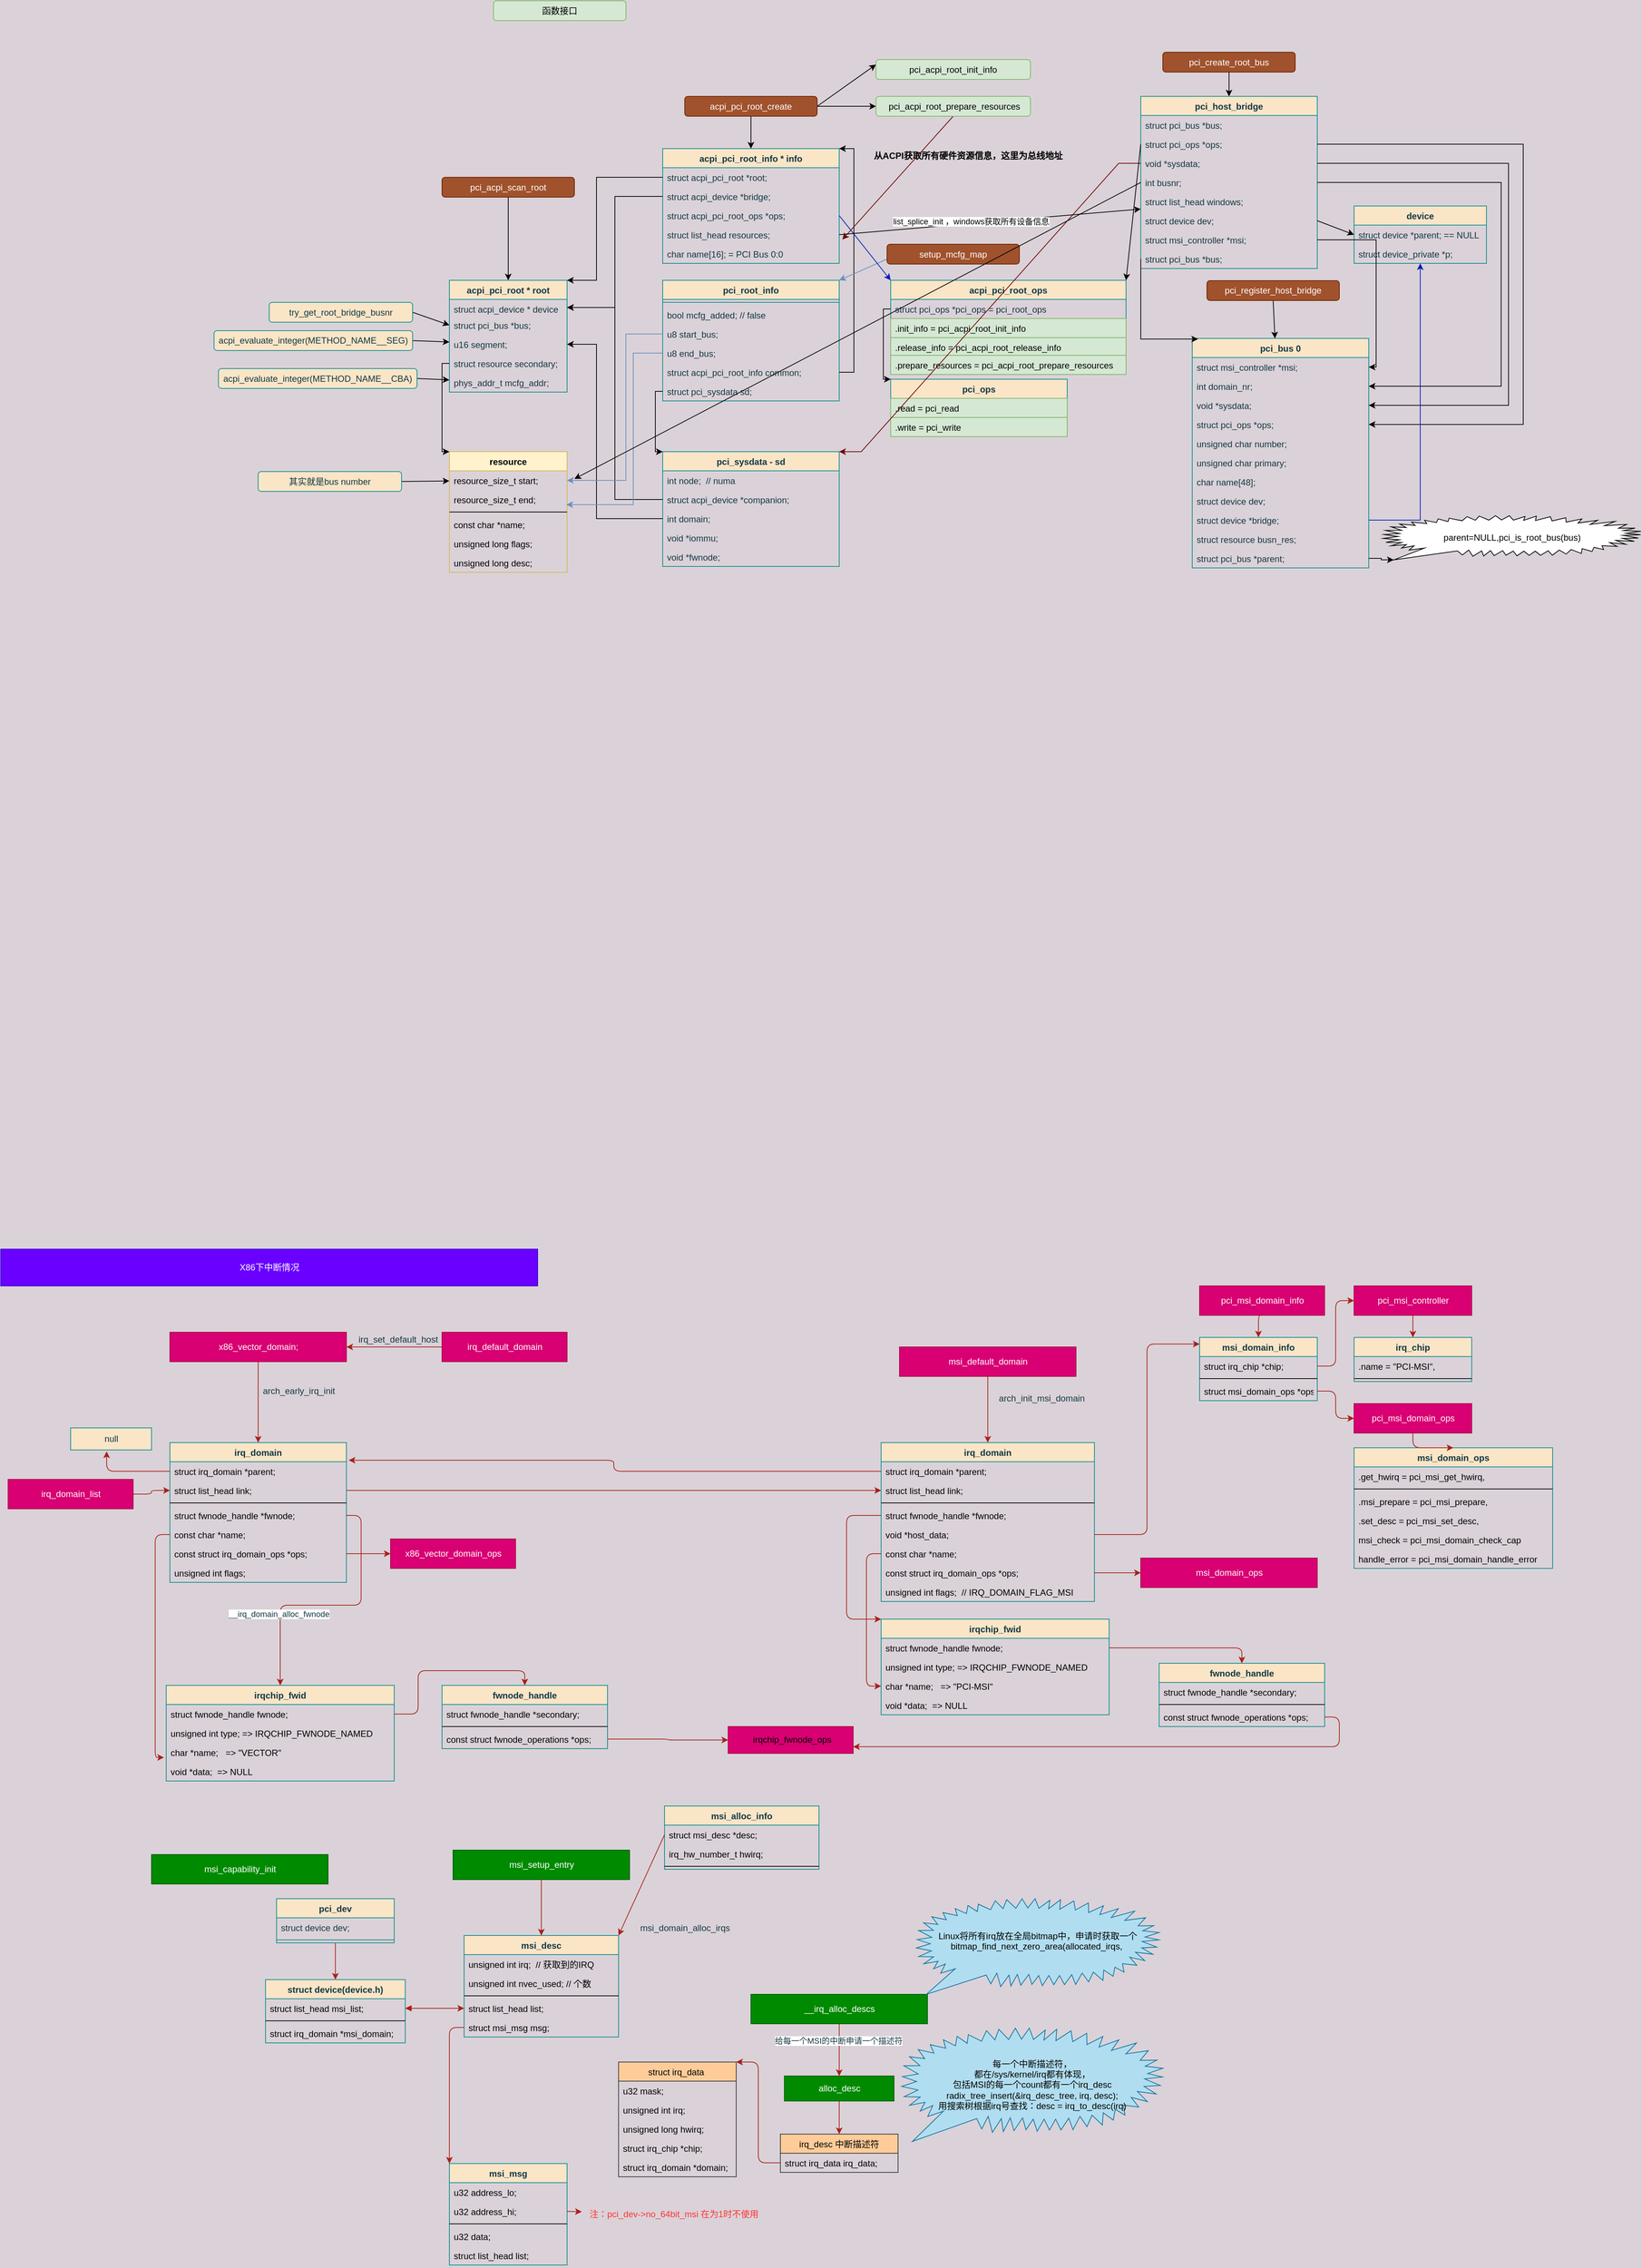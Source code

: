 <mxfile version="14.1.1" type="device"><diagram id="C5RBs43oDa-KdzZeNtuy" name="Page-1"><mxGraphModel dx="2249" dy="1917" grid="1" gridSize="10" guides="1" tooltips="1" connect="1" arrows="1" fold="1" page="1" pageScale="1" pageWidth="827" pageHeight="1169" background="#DAD2D8" math="0" shadow="0"><root><mxCell id="WIyWlLk6GJQsqaUBKTNV-0"/><mxCell id="WIyWlLk6GJQsqaUBKTNV-1" parent="WIyWlLk6GJQsqaUBKTNV-0"/><mxCell id="XxtP2RNTVHz3gAKLAg2D-102" style="edgeStyle=orthogonalEdgeStyle;curved=1;rounded=1;sketch=0;orthogonalLoop=1;jettySize=auto;html=1;exitX=0;exitY=0.5;exitDx=0;exitDy=0;entryX=0;entryY=0.5;entryDx=0;entryDy=0;strokeColor=#A8201A;fontColor=#143642;labelBackgroundColor=#DAD2D8;" parent="WIyWlLk6GJQsqaUBKTNV-1" source="XxtP2RNTVHz3gAKLAg2D-94" edge="1"><mxGeometry relative="1" as="geometry"><mxPoint x="-360" y="335" as="targetPoint"/></mxGeometry></mxCell><mxCell id="NrFx4NdHX2FA7JpS9O-W-22" style="edgeStyle=orthogonalEdgeStyle;rounded=1;sketch=0;orthogonalLoop=1;jettySize=auto;html=1;exitX=0.5;exitY=1;exitDx=0;exitDy=0;entryX=0.5;entryY=0;entryDx=0;entryDy=0;strokeColor=#A8201A;fillColor=#FAE5C7;fontColor=#143642;" parent="WIyWlLk6GJQsqaUBKTNV-1" source="NrFx4NdHX2FA7JpS9O-W-0" target="NrFx4NdHX2FA7JpS9O-W-18" edge="1"><mxGeometry relative="1" as="geometry"/></mxCell><mxCell id="NrFx4NdHX2FA7JpS9O-W-0" value="pci_dev" style="swimlane;fontStyle=1;align=center;verticalAlign=top;childLayout=stackLayout;horizontal=1;startSize=26;horizontalStack=0;resizeParent=1;resizeParentMax=0;resizeLast=0;collapsible=1;marginBottom=0;fillColor=#FAE5C7;strokeColor=#0F8B8D;fontColor=#143642;" parent="WIyWlLk6GJQsqaUBKTNV-1" vertex="1"><mxGeometry x="-285" y="1820" width="160" height="60" as="geometry"/></mxCell><mxCell id="NrFx4NdHX2FA7JpS9O-W-1" value="struct&#9;device&#9;dev;" style="text;strokeColor=none;fillColor=none;align=left;verticalAlign=top;spacingLeft=4;spacingRight=4;overflow=hidden;rotatable=0;points=[[0,0.5],[1,0.5]];portConstraint=eastwest;fontColor=#143642;" parent="NrFx4NdHX2FA7JpS9O-W-0" vertex="1"><mxGeometry y="26" width="160" height="26" as="geometry"/></mxCell><mxCell id="NrFx4NdHX2FA7JpS9O-W-2" value="" style="line;strokeWidth=1;fillColor=none;align=left;verticalAlign=middle;spacingTop=-1;spacingLeft=3;spacingRight=3;rotatable=0;labelPosition=right;points=[];portConstraint=eastwest;strokeColor=#0F8B8D;fontColor=#143642;labelBackgroundColor=#DAD2D8;" parent="NrFx4NdHX2FA7JpS9O-W-0" vertex="1"><mxGeometry y="52" width="160" height="8" as="geometry"/></mxCell><mxCell id="NrFx4NdHX2FA7JpS9O-W-4" value="msi_desc" style="swimlane;fontStyle=1;align=center;verticalAlign=top;childLayout=stackLayout;horizontal=1;startSize=26;horizontalStack=0;resizeParent=1;resizeParentMax=0;resizeLast=0;collapsible=1;marginBottom=0;rounded=0;sketch=0;strokeColor=#0F8B8D;fillColor=#FAE5C7;fontColor=#143642;" parent="WIyWlLk6GJQsqaUBKTNV-1" vertex="1"><mxGeometry x="-30" y="1870" width="210" height="138" as="geometry"/></mxCell><mxCell id="NrFx4NdHX2FA7JpS9O-W-5" value="unsigned int&#9;&#9;&#9;irq;  // 获取到的IRQ" style="text;strokeColor=none;fillColor=none;align=left;verticalAlign=top;spacingLeft=4;spacingRight=4;overflow=hidden;rotatable=0;points=[[0,0.5],[1,0.5]];portConstraint=eastwest;" parent="NrFx4NdHX2FA7JpS9O-W-4" vertex="1"><mxGeometry y="26" width="210" height="26" as="geometry"/></mxCell><mxCell id="NrFx4NdHX2FA7JpS9O-W-10" value="unsigned int&#9;&#9;&#9;nvec_used; // 个数" style="text;strokeColor=none;fillColor=none;align=left;verticalAlign=top;spacingLeft=4;spacingRight=4;overflow=hidden;rotatable=0;points=[[0,0.5],[1,0.5]];portConstraint=eastwest;" parent="NrFx4NdHX2FA7JpS9O-W-4" vertex="1"><mxGeometry y="52" width="210" height="26" as="geometry"/></mxCell><mxCell id="NrFx4NdHX2FA7JpS9O-W-6" value="" style="line;strokeWidth=1;fillColor=none;align=left;verticalAlign=middle;spacingTop=-1;spacingLeft=3;spacingRight=3;rotatable=0;labelPosition=right;points=[];portConstraint=eastwest;" parent="NrFx4NdHX2FA7JpS9O-W-4" vertex="1"><mxGeometry y="78" width="210" height="8" as="geometry"/></mxCell><mxCell id="NrFx4NdHX2FA7JpS9O-W-131" value="struct list_head&#9;&#9;list;" style="text;strokeColor=none;fillColor=none;align=left;verticalAlign=top;spacingLeft=4;spacingRight=4;overflow=hidden;rotatable=0;points=[[0,0.5],[1,0.5]];portConstraint=eastwest;" parent="NrFx4NdHX2FA7JpS9O-W-4" vertex="1"><mxGeometry y="86" width="210" height="26" as="geometry"/></mxCell><mxCell id="NrFx4NdHX2FA7JpS9O-W-11" value="struct msi_msg&#9;&#9;&#9;msg;" style="text;strokeColor=none;fillColor=none;align=left;verticalAlign=top;spacingLeft=4;spacingRight=4;overflow=hidden;rotatable=0;points=[[0,0.5],[1,0.5]];portConstraint=eastwest;" parent="NrFx4NdHX2FA7JpS9O-W-4" vertex="1"><mxGeometry y="112" width="210" height="26" as="geometry"/></mxCell><mxCell id="NrFx4NdHX2FA7JpS9O-W-12" value="msi_msg" style="swimlane;fontStyle=1;align=center;verticalAlign=top;childLayout=stackLayout;horizontal=1;startSize=26;horizontalStack=0;resizeParent=1;resizeParentMax=0;resizeLast=0;collapsible=1;marginBottom=0;rounded=0;sketch=0;strokeColor=#0F8B8D;fillColor=#FAE5C7;fontColor=#143642;" parent="WIyWlLk6GJQsqaUBKTNV-1" vertex="1"><mxGeometry x="-50" y="2180" width="160" height="138" as="geometry"/></mxCell><mxCell id="NrFx4NdHX2FA7JpS9O-W-13" value="u32&#9;address_lo;" style="text;strokeColor=none;fillColor=none;align=left;verticalAlign=top;spacingLeft=4;spacingRight=4;overflow=hidden;rotatable=0;points=[[0,0.5],[1,0.5]];portConstraint=eastwest;" parent="NrFx4NdHX2FA7JpS9O-W-12" vertex="1"><mxGeometry y="26" width="160" height="26" as="geometry"/></mxCell><mxCell id="NrFx4NdHX2FA7JpS9O-W-16" value="u32&#9;address_hi;" style="text;strokeColor=none;fillColor=none;align=left;verticalAlign=top;spacingLeft=4;spacingRight=4;overflow=hidden;rotatable=0;points=[[0,0.5],[1,0.5]];portConstraint=eastwest;" parent="NrFx4NdHX2FA7JpS9O-W-12" vertex="1"><mxGeometry y="52" width="160" height="26" as="geometry"/></mxCell><mxCell id="NrFx4NdHX2FA7JpS9O-W-14" value="" style="line;strokeWidth=1;fillColor=none;align=left;verticalAlign=middle;spacingTop=-1;spacingLeft=3;spacingRight=3;rotatable=0;labelPosition=right;points=[];portConstraint=eastwest;" parent="NrFx4NdHX2FA7JpS9O-W-12" vertex="1"><mxGeometry y="78" width="160" height="8" as="geometry"/></mxCell><mxCell id="NrFx4NdHX2FA7JpS9O-W-15" value="u32&#9;data;" style="text;strokeColor=none;fillColor=none;align=left;verticalAlign=top;spacingLeft=4;spacingRight=4;overflow=hidden;rotatable=0;points=[[0,0.5],[1,0.5]];portConstraint=eastwest;" parent="NrFx4NdHX2FA7JpS9O-W-12" vertex="1"><mxGeometry y="86" width="160" height="26" as="geometry"/></mxCell><mxCell id="NrFx4NdHX2FA7JpS9O-W-23" value="struct list_head&#9;&#9;list;" style="text;strokeColor=none;fillColor=none;align=left;verticalAlign=top;spacingLeft=4;spacingRight=4;overflow=hidden;rotatable=0;points=[[0,0.5],[1,0.5]];portConstraint=eastwest;" parent="NrFx4NdHX2FA7JpS9O-W-12" vertex="1"><mxGeometry y="112" width="160" height="26" as="geometry"/></mxCell><mxCell id="NrFx4NdHX2FA7JpS9O-W-18" value="struct device(device.h)" style="swimlane;fontStyle=1;align=center;verticalAlign=top;childLayout=stackLayout;horizontal=1;startSize=26;horizontalStack=0;resizeParent=1;resizeParentMax=0;resizeLast=0;collapsible=1;marginBottom=0;rounded=0;sketch=0;strokeColor=#0F8B8D;fillColor=#FAE5C7;fontColor=#143642;" parent="WIyWlLk6GJQsqaUBKTNV-1" vertex="1"><mxGeometry x="-300" y="1930" width="190" height="86" as="geometry"/></mxCell><mxCell id="NrFx4NdHX2FA7JpS9O-W-19" value="struct list_head&#9;msi_list;" style="text;strokeColor=none;fillColor=none;align=left;verticalAlign=top;spacingLeft=4;spacingRight=4;overflow=hidden;rotatable=0;points=[[0,0.5],[1,0.5]];portConstraint=eastwest;" parent="NrFx4NdHX2FA7JpS9O-W-18" vertex="1"><mxGeometry y="26" width="190" height="26" as="geometry"/></mxCell><mxCell id="NrFx4NdHX2FA7JpS9O-W-20" value="" style="line;strokeWidth=1;fillColor=none;align=left;verticalAlign=middle;spacingTop=-1;spacingLeft=3;spacingRight=3;rotatable=0;labelPosition=right;points=[];portConstraint=eastwest;" parent="NrFx4NdHX2FA7JpS9O-W-18" vertex="1"><mxGeometry y="52" width="190" height="8" as="geometry"/></mxCell><mxCell id="NrFx4NdHX2FA7JpS9O-W-140" value="struct irq_domain&#9;*msi_domain;" style="text;strokeColor=none;fillColor=none;align=left;verticalAlign=top;spacingLeft=4;spacingRight=4;overflow=hidden;rotatable=0;points=[[0,0.5],[1,0.5]];portConstraint=eastwest;" parent="NrFx4NdHX2FA7JpS9O-W-18" vertex="1"><mxGeometry y="60" width="190" height="26" as="geometry"/></mxCell><mxCell id="NrFx4NdHX2FA7JpS9O-W-47" style="edgeStyle=none;rounded=1;sketch=0;orthogonalLoop=1;jettySize=auto;html=1;exitX=0.5;exitY=1;exitDx=0;exitDy=0;entryX=0.5;entryY=0;entryDx=0;entryDy=0;strokeColor=#A8201A;fillColor=#FAE5C7;fontColor=#143642;" parent="WIyWlLk6GJQsqaUBKTNV-1" source="NrFx4NdHX2FA7JpS9O-W-25" target="NrFx4NdHX2FA7JpS9O-W-26" edge="1"><mxGeometry relative="1" as="geometry"/></mxCell><mxCell id="NrFx4NdHX2FA7JpS9O-W-25" value="x86_vector_domain;" style="html=1;rounded=0;sketch=0;strokeColor=#A50040;fillColor=#d80073;fontColor=#ffffff;" parent="WIyWlLk6GJQsqaUBKTNV-1" vertex="1"><mxGeometry x="-430" y="1050" width="240" height="40" as="geometry"/></mxCell><mxCell id="NrFx4NdHX2FA7JpS9O-W-26" value="irq_domain" style="swimlane;fontStyle=1;align=center;verticalAlign=top;childLayout=stackLayout;horizontal=1;startSize=26;horizontalStack=0;resizeParent=1;resizeParentMax=0;resizeLast=0;collapsible=1;marginBottom=0;rounded=0;sketch=0;strokeColor=#0F8B8D;fillColor=#FAE5C7;fontColor=#143642;" parent="WIyWlLk6GJQsqaUBKTNV-1" vertex="1"><mxGeometry x="-430" y="1200" width="240" height="190" as="geometry"/></mxCell><mxCell id="NrFx4NdHX2FA7JpS9O-W-66" value="struct irq_domain *parent;" style="text;strokeColor=none;fillColor=none;align=left;verticalAlign=top;spacingLeft=4;spacingRight=4;overflow=hidden;rotatable=0;points=[[0,0.5],[1,0.5]];portConstraint=eastwest;" parent="NrFx4NdHX2FA7JpS9O-W-26" vertex="1"><mxGeometry y="26" width="240" height="26" as="geometry"/></mxCell><mxCell id="NrFx4NdHX2FA7JpS9O-W-27" value="struct list_head link;" style="text;strokeColor=none;fillColor=none;align=left;verticalAlign=top;spacingLeft=4;spacingRight=4;overflow=hidden;rotatable=0;points=[[0,0.5],[1,0.5]];portConstraint=eastwest;" parent="NrFx4NdHX2FA7JpS9O-W-26" vertex="1"><mxGeometry y="52" width="240" height="26" as="geometry"/></mxCell><mxCell id="NrFx4NdHX2FA7JpS9O-W-28" value="" style="line;strokeWidth=1;fillColor=none;align=left;verticalAlign=middle;spacingTop=-1;spacingLeft=3;spacingRight=3;rotatable=0;labelPosition=right;points=[];portConstraint=eastwest;" parent="NrFx4NdHX2FA7JpS9O-W-26" vertex="1"><mxGeometry y="78" width="240" height="8" as="geometry"/></mxCell><mxCell id="NrFx4NdHX2FA7JpS9O-W-29" value="struct fwnode_handle *fwnode;" style="text;strokeColor=none;fillColor=none;align=left;verticalAlign=top;spacingLeft=4;spacingRight=4;overflow=hidden;rotatable=0;points=[[0,0.5],[1,0.5]];portConstraint=eastwest;" parent="NrFx4NdHX2FA7JpS9O-W-26" vertex="1"><mxGeometry y="86" width="240" height="26" as="geometry"/></mxCell><mxCell id="NrFx4NdHX2FA7JpS9O-W-59" value="const char *name;" style="text;strokeColor=none;fillColor=none;align=left;verticalAlign=top;spacingLeft=4;spacingRight=4;overflow=hidden;rotatable=0;points=[[0,0.5],[1,0.5]];portConstraint=eastwest;" parent="NrFx4NdHX2FA7JpS9O-W-26" vertex="1"><mxGeometry y="112" width="240" height="26" as="geometry"/></mxCell><mxCell id="NrFx4NdHX2FA7JpS9O-W-62" value="const struct irq_domain_ops *ops;" style="text;strokeColor=none;fillColor=none;align=left;verticalAlign=top;spacingLeft=4;spacingRight=4;overflow=hidden;rotatable=0;points=[[0,0.5],[1,0.5]];portConstraint=eastwest;" parent="NrFx4NdHX2FA7JpS9O-W-26" vertex="1"><mxGeometry y="138" width="240" height="26" as="geometry"/></mxCell><mxCell id="NrFx4NdHX2FA7JpS9O-W-63" value="unsigned int flags;" style="text;strokeColor=none;fillColor=none;align=left;verticalAlign=top;spacingLeft=4;spacingRight=4;overflow=hidden;rotatable=0;points=[[0,0.5],[1,0.5]];portConstraint=eastwest;" parent="NrFx4NdHX2FA7JpS9O-W-26" vertex="1"><mxGeometry y="164" width="240" height="26" as="geometry"/></mxCell><mxCell id="NrFx4NdHX2FA7JpS9O-W-30" value="irqchip_fwid" style="swimlane;fontStyle=1;align=center;verticalAlign=top;childLayout=stackLayout;horizontal=1;startSize=26;horizontalStack=0;resizeParent=1;resizeParentMax=0;resizeLast=0;collapsible=1;marginBottom=0;rounded=0;sketch=0;strokeColor=#0F8B8D;fillColor=#FAE5C7;fontColor=#143642;" parent="WIyWlLk6GJQsqaUBKTNV-1" vertex="1"><mxGeometry x="-435" y="1530" width="310" height="130" as="geometry"/></mxCell><mxCell id="NrFx4NdHX2FA7JpS9O-W-31" value="struct fwnode_handle&#9;fwnode;" style="text;strokeColor=none;fillColor=none;align=left;verticalAlign=top;spacingLeft=4;spacingRight=4;overflow=hidden;rotatable=0;points=[[0,0.5],[1,0.5]];portConstraint=eastwest;" parent="NrFx4NdHX2FA7JpS9O-W-30" vertex="1"><mxGeometry y="26" width="310" height="26" as="geometry"/></mxCell><mxCell id="NrFx4NdHX2FA7JpS9O-W-33" value="unsigned int&#9;&#9;type; =&gt; IRQCHIP_FWNODE_NAMED" style="text;strokeColor=none;fillColor=none;align=left;verticalAlign=top;spacingLeft=4;spacingRight=4;overflow=hidden;rotatable=0;points=[[0,0.5],[1,0.5]];portConstraint=eastwest;" parent="NrFx4NdHX2FA7JpS9O-W-30" vertex="1"><mxGeometry y="52" width="310" height="26" as="geometry"/></mxCell><mxCell id="NrFx4NdHX2FA7JpS9O-W-34" value="char&#9;&#9;&#9;*name;   =&gt; &quot;VECTOR&quot;" style="text;strokeColor=none;fillColor=none;align=left;verticalAlign=top;spacingLeft=4;spacingRight=4;overflow=hidden;rotatable=0;points=[[0,0.5],[1,0.5]];portConstraint=eastwest;" parent="NrFx4NdHX2FA7JpS9O-W-30" vertex="1"><mxGeometry y="78" width="310" height="26" as="geometry"/></mxCell><mxCell id="NrFx4NdHX2FA7JpS9O-W-35" value="void *data;  =&gt; NULL" style="text;strokeColor=none;fillColor=none;align=left;verticalAlign=top;spacingLeft=4;spacingRight=4;overflow=hidden;rotatable=0;points=[[0,0.5],[1,0.5]];portConstraint=eastwest;" parent="NrFx4NdHX2FA7JpS9O-W-30" vertex="1"><mxGeometry y="104" width="310" height="26" as="geometry"/></mxCell><mxCell id="NrFx4NdHX2FA7JpS9O-W-36" value="fwnode_handle" style="swimlane;fontStyle=1;align=center;verticalAlign=top;childLayout=stackLayout;horizontal=1;startSize=26;horizontalStack=0;resizeParent=1;resizeParentMax=0;resizeLast=0;collapsible=1;marginBottom=0;rounded=0;sketch=0;strokeColor=#0F8B8D;fillColor=#FAE5C7;fontColor=#143642;" parent="WIyWlLk6GJQsqaUBKTNV-1" vertex="1"><mxGeometry x="-60" y="1530" width="225" height="86" as="geometry"/></mxCell><mxCell id="NrFx4NdHX2FA7JpS9O-W-37" value="struct fwnode_handle *secondary;" style="text;strokeColor=none;fillColor=none;align=left;verticalAlign=top;spacingLeft=4;spacingRight=4;overflow=hidden;rotatable=0;points=[[0,0.5],[1,0.5]];portConstraint=eastwest;" parent="NrFx4NdHX2FA7JpS9O-W-36" vertex="1"><mxGeometry y="26" width="225" height="26" as="geometry"/></mxCell><mxCell id="NrFx4NdHX2FA7JpS9O-W-38" value="" style="line;strokeWidth=1;fillColor=none;align=left;verticalAlign=middle;spacingTop=-1;spacingLeft=3;spacingRight=3;rotatable=0;labelPosition=right;points=[];portConstraint=eastwest;" parent="NrFx4NdHX2FA7JpS9O-W-36" vertex="1"><mxGeometry y="52" width="225" height="8" as="geometry"/></mxCell><mxCell id="NrFx4NdHX2FA7JpS9O-W-39" value="const struct fwnode_operations *ops;" style="text;strokeColor=none;fillColor=none;align=left;verticalAlign=top;spacingLeft=4;spacingRight=4;overflow=hidden;rotatable=0;points=[[0,0.5],[1,0.5]];portConstraint=eastwest;" parent="NrFx4NdHX2FA7JpS9O-W-36" vertex="1"><mxGeometry y="60" width="225" height="26" as="geometry"/></mxCell><mxCell id="NrFx4NdHX2FA7JpS9O-W-41" style="edgeStyle=orthogonalEdgeStyle;rounded=1;sketch=0;orthogonalLoop=1;jettySize=auto;html=1;exitX=1;exitY=0.5;exitDx=0;exitDy=0;entryX=0.5;entryY=0;entryDx=0;entryDy=0;strokeColor=#A8201A;fillColor=#FAE5C7;fontColor=#143642;" parent="WIyWlLk6GJQsqaUBKTNV-1" source="NrFx4NdHX2FA7JpS9O-W-31" target="NrFx4NdHX2FA7JpS9O-W-36" edge="1"><mxGeometry relative="1" as="geometry"/></mxCell><mxCell id="NrFx4NdHX2FA7JpS9O-W-42" style="edgeStyle=orthogonalEdgeStyle;rounded=1;sketch=0;orthogonalLoop=1;jettySize=auto;html=1;exitX=1;exitY=0.5;exitDx=0;exitDy=0;entryX=0.5;entryY=0;entryDx=0;entryDy=0;strokeColor=#A8201A;fillColor=#FAE5C7;fontColor=#143642;" parent="WIyWlLk6GJQsqaUBKTNV-1" source="NrFx4NdHX2FA7JpS9O-W-29" target="NrFx4NdHX2FA7JpS9O-W-30" edge="1"><mxGeometry relative="1" as="geometry"/></mxCell><mxCell id="NrFx4NdHX2FA7JpS9O-W-44" value="__irq_domain_alloc_fwnode" style="edgeLabel;html=1;align=center;verticalAlign=middle;resizable=0;points=[];fontColor=#143642;" parent="NrFx4NdHX2FA7JpS9O-W-42" vertex="1" connectable="0"><mxGeometry x="0.459" y="-2" relative="1" as="geometry"><mxPoint as="offset"/></mxGeometry></mxCell><mxCell id="NrFx4NdHX2FA7JpS9O-W-49" value="arch_early_irq_init" style="text;html=1;resizable=0;autosize=1;align=center;verticalAlign=middle;points=[];fillColor=none;strokeColor=none;rounded=0;sketch=0;fontColor=#143642;" parent="WIyWlLk6GJQsqaUBKTNV-1" vertex="1"><mxGeometry x="-310" y="1120" width="110" height="20" as="geometry"/></mxCell><mxCell id="NrFx4NdHX2FA7JpS9O-W-51" value="null" style="html=1;rounded=0;sketch=0;strokeColor=#0F8B8D;fillColor=#FAE5C7;fontColor=#143642;" parent="WIyWlLk6GJQsqaUBKTNV-1" vertex="1"><mxGeometry x="-565" y="1180" width="110" height="30" as="geometry"/></mxCell><mxCell id="NrFx4NdHX2FA7JpS9O-W-56" style="edgeStyle=none;rounded=1;sketch=0;orthogonalLoop=1;jettySize=auto;html=1;exitX=0;exitY=0.5;exitDx=0;exitDy=0;entryX=1;entryY=0.5;entryDx=0;entryDy=0;strokeColor=#A8201A;fillColor=#FAE5C7;fontColor=#143642;" parent="WIyWlLk6GJQsqaUBKTNV-1" source="NrFx4NdHX2FA7JpS9O-W-55" target="NrFx4NdHX2FA7JpS9O-W-25" edge="1"><mxGeometry relative="1" as="geometry"/></mxCell><mxCell id="NrFx4NdHX2FA7JpS9O-W-55" value="irq_default_domain" style="html=1;rounded=0;sketch=0;strokeColor=#A50040;fillColor=#d80073;fontColor=#ffffff;" parent="WIyWlLk6GJQsqaUBKTNV-1" vertex="1"><mxGeometry x="-60" y="1050" width="170" height="40" as="geometry"/></mxCell><mxCell id="NrFx4NdHX2FA7JpS9O-W-58" value="irq_set_default_host" style="text;html=1;resizable=0;autosize=1;align=center;verticalAlign=middle;points=[];fillColor=none;strokeColor=none;rounded=0;sketch=0;fontColor=#143642;" parent="WIyWlLk6GJQsqaUBKTNV-1" vertex="1"><mxGeometry x="-180" y="1050" width="120" height="20" as="geometry"/></mxCell><mxCell id="NrFx4NdHX2FA7JpS9O-W-61" style="edgeStyle=orthogonalEdgeStyle;rounded=1;sketch=0;orthogonalLoop=1;jettySize=auto;html=1;exitX=0;exitY=0.5;exitDx=0;exitDy=0;entryX=-0.01;entryY=0.769;entryDx=0;entryDy=0;entryPerimeter=0;strokeColor=#A8201A;fillColor=#FAE5C7;fontColor=#143642;" parent="WIyWlLk6GJQsqaUBKTNV-1" source="NrFx4NdHX2FA7JpS9O-W-59" target="NrFx4NdHX2FA7JpS9O-W-34" edge="1"><mxGeometry relative="1" as="geometry"/></mxCell><mxCell id="NrFx4NdHX2FA7JpS9O-W-64" value="x86_vector_domain_ops" style="html=1;rounded=0;sketch=0;strokeColor=#A50040;fillColor=#d80073;fontColor=#ffffff;" parent="WIyWlLk6GJQsqaUBKTNV-1" vertex="1"><mxGeometry x="-130" y="1331" width="170" height="40" as="geometry"/></mxCell><mxCell id="NrFx4NdHX2FA7JpS9O-W-65" style="edgeStyle=orthogonalEdgeStyle;rounded=1;sketch=0;orthogonalLoop=1;jettySize=auto;html=1;exitX=1;exitY=0.5;exitDx=0;exitDy=0;strokeColor=#A8201A;fillColor=#FAE5C7;fontColor=#143642;" parent="WIyWlLk6GJQsqaUBKTNV-1" source="NrFx4NdHX2FA7JpS9O-W-62" target="NrFx4NdHX2FA7JpS9O-W-64" edge="1"><mxGeometry relative="1" as="geometry"/></mxCell><mxCell id="NrFx4NdHX2FA7JpS9O-W-67" value="&lt;span style=&quot;color: rgb(0 , 0 , 0) ; text-align: left&quot;&gt;&amp;nbsp;irqchip_fwnode_ops&lt;/span&gt;" style="html=1;rounded=0;sketch=0;strokeColor=#A50040;fillColor=#d80073;fontColor=#ffffff;" parent="WIyWlLk6GJQsqaUBKTNV-1" vertex="1"><mxGeometry x="329" y="1586" width="170" height="36.5" as="geometry"/></mxCell><mxCell id="NrFx4NdHX2FA7JpS9O-W-68" style="edgeStyle=orthogonalEdgeStyle;rounded=1;sketch=0;orthogonalLoop=1;jettySize=auto;html=1;exitX=1;exitY=0.5;exitDx=0;exitDy=0;strokeColor=#A8201A;fillColor=#FAE5C7;fontColor=#143642;" parent="WIyWlLk6GJQsqaUBKTNV-1" source="NrFx4NdHX2FA7JpS9O-W-39" target="NrFx4NdHX2FA7JpS9O-W-67" edge="1"><mxGeometry relative="1" as="geometry"/></mxCell><mxCell id="NrFx4NdHX2FA7JpS9O-W-69" value="irqchip_fwid" style="swimlane;fontStyle=1;align=center;verticalAlign=top;childLayout=stackLayout;horizontal=1;startSize=26;horizontalStack=0;resizeParent=1;resizeParentMax=0;resizeLast=0;collapsible=1;marginBottom=0;rounded=0;sketch=0;strokeColor=#0F8B8D;fillColor=#FAE5C7;fontColor=#143642;" parent="WIyWlLk6GJQsqaUBKTNV-1" vertex="1"><mxGeometry x="537" y="1440" width="310" height="130" as="geometry"/></mxCell><mxCell id="NrFx4NdHX2FA7JpS9O-W-70" value="struct fwnode_handle&#9;fwnode;" style="text;strokeColor=none;fillColor=none;align=left;verticalAlign=top;spacingLeft=4;spacingRight=4;overflow=hidden;rotatable=0;points=[[0,0.5],[1,0.5]];portConstraint=eastwest;" parent="NrFx4NdHX2FA7JpS9O-W-69" vertex="1"><mxGeometry y="26" width="310" height="26" as="geometry"/></mxCell><mxCell id="NrFx4NdHX2FA7JpS9O-W-71" value="unsigned int&#9;&#9;type; =&gt; IRQCHIP_FWNODE_NAMED" style="text;strokeColor=none;fillColor=none;align=left;verticalAlign=top;spacingLeft=4;spacingRight=4;overflow=hidden;rotatable=0;points=[[0,0.5],[1,0.5]];portConstraint=eastwest;" parent="NrFx4NdHX2FA7JpS9O-W-69" vertex="1"><mxGeometry y="52" width="310" height="26" as="geometry"/></mxCell><mxCell id="NrFx4NdHX2FA7JpS9O-W-72" value="char&#9;&#9;&#9;*name;   =&gt; &quot;PCI-MSI&quot;" style="text;strokeColor=none;fillColor=none;align=left;verticalAlign=top;spacingLeft=4;spacingRight=4;overflow=hidden;rotatable=0;points=[[0,0.5],[1,0.5]];portConstraint=eastwest;" parent="NrFx4NdHX2FA7JpS9O-W-69" vertex="1"><mxGeometry y="78" width="310" height="26" as="geometry"/></mxCell><mxCell id="NrFx4NdHX2FA7JpS9O-W-73" value="void *data;  =&gt; NULL" style="text;strokeColor=none;fillColor=none;align=left;verticalAlign=top;spacingLeft=4;spacingRight=4;overflow=hidden;rotatable=0;points=[[0,0.5],[1,0.5]];portConstraint=eastwest;" parent="NrFx4NdHX2FA7JpS9O-W-69" vertex="1"><mxGeometry y="104" width="310" height="26" as="geometry"/></mxCell><mxCell id="NrFx4NdHX2FA7JpS9O-W-74" value="fwnode_handle" style="swimlane;fontStyle=1;align=center;verticalAlign=top;childLayout=stackLayout;horizontal=1;startSize=26;horizontalStack=0;resizeParent=1;resizeParentMax=0;resizeLast=0;collapsible=1;marginBottom=0;rounded=0;sketch=0;strokeColor=#0F8B8D;fillColor=#FAE5C7;fontColor=#143642;" parent="WIyWlLk6GJQsqaUBKTNV-1" vertex="1"><mxGeometry x="915" y="1500" width="225" height="86" as="geometry"/></mxCell><mxCell id="NrFx4NdHX2FA7JpS9O-W-75" value="struct fwnode_handle *secondary;" style="text;strokeColor=none;fillColor=none;align=left;verticalAlign=top;spacingLeft=4;spacingRight=4;overflow=hidden;rotatable=0;points=[[0,0.5],[1,0.5]];portConstraint=eastwest;" parent="NrFx4NdHX2FA7JpS9O-W-74" vertex="1"><mxGeometry y="26" width="225" height="26" as="geometry"/></mxCell><mxCell id="NrFx4NdHX2FA7JpS9O-W-76" value="" style="line;strokeWidth=1;fillColor=none;align=left;verticalAlign=middle;spacingTop=-1;spacingLeft=3;spacingRight=3;rotatable=0;labelPosition=right;points=[];portConstraint=eastwest;" parent="NrFx4NdHX2FA7JpS9O-W-74" vertex="1"><mxGeometry y="52" width="225" height="8" as="geometry"/></mxCell><mxCell id="NrFx4NdHX2FA7JpS9O-W-77" value="const struct fwnode_operations *ops;" style="text;strokeColor=none;fillColor=none;align=left;verticalAlign=top;spacingLeft=4;spacingRight=4;overflow=hidden;rotatable=0;points=[[0,0.5],[1,0.5]];portConstraint=eastwest;" parent="NrFx4NdHX2FA7JpS9O-W-74" vertex="1"><mxGeometry y="60" width="225" height="26" as="geometry"/></mxCell><mxCell id="NrFx4NdHX2FA7JpS9O-W-78" style="edgeStyle=orthogonalEdgeStyle;rounded=1;sketch=0;orthogonalLoop=1;jettySize=auto;html=1;exitX=1;exitY=0.5;exitDx=0;exitDy=0;entryX=0.5;entryY=0;entryDx=0;entryDy=0;strokeColor=#A8201A;fillColor=#FAE5C7;fontColor=#143642;" parent="WIyWlLk6GJQsqaUBKTNV-1" source="NrFx4NdHX2FA7JpS9O-W-70" target="NrFx4NdHX2FA7JpS9O-W-74" edge="1"><mxGeometry relative="1" as="geometry"/></mxCell><mxCell id="NrFx4NdHX2FA7JpS9O-W-81" style="edgeStyle=orthogonalEdgeStyle;rounded=1;sketch=0;orthogonalLoop=1;jettySize=auto;html=1;exitX=1;exitY=0.5;exitDx=0;exitDy=0;entryX=1;entryY=0.75;entryDx=0;entryDy=0;strokeColor=#A8201A;fillColor=#FAE5C7;fontColor=#143642;" parent="WIyWlLk6GJQsqaUBKTNV-1" source="NrFx4NdHX2FA7JpS9O-W-77" target="NrFx4NdHX2FA7JpS9O-W-67" edge="1"><mxGeometry relative="1" as="geometry"/></mxCell><mxCell id="NrFx4NdHX2FA7JpS9O-W-93" style="edgeStyle=orthogonalEdgeStyle;rounded=1;sketch=0;orthogonalLoop=1;jettySize=auto;html=1;exitX=0.5;exitY=1;exitDx=0;exitDy=0;strokeColor=#A8201A;fillColor=#FAE5C7;fontColor=#143642;" parent="WIyWlLk6GJQsqaUBKTNV-1" source="NrFx4NdHX2FA7JpS9O-W-82" target="NrFx4NdHX2FA7JpS9O-W-83" edge="1"><mxGeometry relative="1" as="geometry"/></mxCell><mxCell id="NrFx4NdHX2FA7JpS9O-W-82" value="msi_default_domain" style="html=1;rounded=0;sketch=0;strokeColor=#A50040;fillColor=#d80073;fontColor=#ffffff;" parent="WIyWlLk6GJQsqaUBKTNV-1" vertex="1"><mxGeometry x="562" y="1070" width="240" height="40" as="geometry"/></mxCell><mxCell id="NrFx4NdHX2FA7JpS9O-W-83" value="irq_domain" style="swimlane;fontStyle=1;align=center;verticalAlign=top;childLayout=stackLayout;horizontal=1;startSize=26;horizontalStack=0;resizeParent=1;resizeParentMax=0;resizeLast=0;collapsible=1;marginBottom=0;rounded=0;sketch=0;strokeColor=#0F8B8D;fillColor=#FAE5C7;fontColor=#143642;" parent="WIyWlLk6GJQsqaUBKTNV-1" vertex="1"><mxGeometry x="537" y="1200" width="290" height="216" as="geometry"/></mxCell><mxCell id="NrFx4NdHX2FA7JpS9O-W-84" value="struct irq_domain *parent;" style="text;strokeColor=none;fillColor=none;align=left;verticalAlign=top;spacingLeft=4;spacingRight=4;overflow=hidden;rotatable=0;points=[[0,0.5],[1,0.5]];portConstraint=eastwest;" parent="NrFx4NdHX2FA7JpS9O-W-83" vertex="1"><mxGeometry y="26" width="290" height="26" as="geometry"/></mxCell><mxCell id="NrFx4NdHX2FA7JpS9O-W-85" value="struct list_head link;" style="text;strokeColor=none;fillColor=none;align=left;verticalAlign=top;spacingLeft=4;spacingRight=4;overflow=hidden;rotatable=0;points=[[0,0.5],[1,0.5]];portConstraint=eastwest;" parent="NrFx4NdHX2FA7JpS9O-W-83" vertex="1"><mxGeometry y="52" width="290" height="26" as="geometry"/></mxCell><mxCell id="NrFx4NdHX2FA7JpS9O-W-86" value="" style="line;strokeWidth=1;fillColor=none;align=left;verticalAlign=middle;spacingTop=-1;spacingLeft=3;spacingRight=3;rotatable=0;labelPosition=right;points=[];portConstraint=eastwest;" parent="NrFx4NdHX2FA7JpS9O-W-83" vertex="1"><mxGeometry y="78" width="290" height="8" as="geometry"/></mxCell><mxCell id="NrFx4NdHX2FA7JpS9O-W-87" value="struct fwnode_handle *fwnode;" style="text;strokeColor=none;fillColor=none;align=left;verticalAlign=top;spacingLeft=4;spacingRight=4;overflow=hidden;rotatable=0;points=[[0,0.5],[1,0.5]];portConstraint=eastwest;" parent="NrFx4NdHX2FA7JpS9O-W-83" vertex="1"><mxGeometry y="86" width="290" height="26" as="geometry"/></mxCell><mxCell id="NrFx4NdHX2FA7JpS9O-W-121" value="void *host_data;" style="text;strokeColor=none;fillColor=none;align=left;verticalAlign=top;spacingLeft=4;spacingRight=4;overflow=hidden;rotatable=0;points=[[0,0.5],[1,0.5]];portConstraint=eastwest;" parent="NrFx4NdHX2FA7JpS9O-W-83" vertex="1"><mxGeometry y="112" width="290" height="26" as="geometry"/></mxCell><mxCell id="NrFx4NdHX2FA7JpS9O-W-88" value="const char *name;" style="text;strokeColor=none;fillColor=none;align=left;verticalAlign=top;spacingLeft=4;spacingRight=4;overflow=hidden;rotatable=0;points=[[0,0.5],[1,0.5]];portConstraint=eastwest;" parent="NrFx4NdHX2FA7JpS9O-W-83" vertex="1"><mxGeometry y="138" width="290" height="26" as="geometry"/></mxCell><mxCell id="NrFx4NdHX2FA7JpS9O-W-89" value="const struct irq_domain_ops *ops;" style="text;strokeColor=none;fillColor=none;align=left;verticalAlign=top;spacingLeft=4;spacingRight=4;overflow=hidden;rotatable=0;points=[[0,0.5],[1,0.5]];portConstraint=eastwest;" parent="NrFx4NdHX2FA7JpS9O-W-83" vertex="1"><mxGeometry y="164" width="290" height="26" as="geometry"/></mxCell><mxCell id="NrFx4NdHX2FA7JpS9O-W-90" value="unsigned int flags;  // IRQ_DOMAIN_FLAG_MSI" style="text;strokeColor=none;fillColor=none;align=left;verticalAlign=top;spacingLeft=4;spacingRight=4;overflow=hidden;rotatable=0;points=[[0,0.5],[1,0.5]];portConstraint=eastwest;" parent="NrFx4NdHX2FA7JpS9O-W-83" vertex="1"><mxGeometry y="190" width="290" height="26" as="geometry"/></mxCell><mxCell id="NrFx4NdHX2FA7JpS9O-W-91" style="edgeStyle=orthogonalEdgeStyle;rounded=1;sketch=0;orthogonalLoop=1;jettySize=auto;html=1;exitX=0;exitY=0.5;exitDx=0;exitDy=0;entryX=1.013;entryY=-0.077;entryDx=0;entryDy=0;entryPerimeter=0;strokeColor=#A8201A;fillColor=#FAE5C7;fontColor=#143642;" parent="WIyWlLk6GJQsqaUBKTNV-1" source="NrFx4NdHX2FA7JpS9O-W-84" target="NrFx4NdHX2FA7JpS9O-W-66" edge="1"><mxGeometry relative="1" as="geometry"/></mxCell><mxCell id="NrFx4NdHX2FA7JpS9O-W-92" style="edgeStyle=orthogonalEdgeStyle;rounded=1;sketch=0;orthogonalLoop=1;jettySize=auto;html=1;exitX=0;exitY=0.5;exitDx=0;exitDy=0;entryX=0;entryY=0.5;entryDx=0;entryDy=0;strokeColor=#A8201A;fillColor=#FAE5C7;fontColor=#143642;" parent="WIyWlLk6GJQsqaUBKTNV-1" source="NrFx4NdHX2FA7JpS9O-W-88" target="NrFx4NdHX2FA7JpS9O-W-72" edge="1"><mxGeometry relative="1" as="geometry"/></mxCell><mxCell id="NrFx4NdHX2FA7JpS9O-W-94" value="arch_init_msi_domain" style="text;html=1;resizable=0;autosize=1;align=center;verticalAlign=middle;points=[];fillColor=none;strokeColor=none;rounded=0;sketch=0;fontColor=#143642;" parent="WIyWlLk6GJQsqaUBKTNV-1" vertex="1"><mxGeometry x="690" y="1130" width="130" height="20" as="geometry"/></mxCell><mxCell id="NrFx4NdHX2FA7JpS9O-W-97" value="msi_domain_ops" style="html=1;rounded=0;sketch=0;strokeColor=#A50040;fillColor=#d80073;fontColor=#ffffff;" parent="WIyWlLk6GJQsqaUBKTNV-1" vertex="1"><mxGeometry x="890" y="1357" width="240" height="40" as="geometry"/></mxCell><mxCell id="NrFx4NdHX2FA7JpS9O-W-98" value="msi_domain_info" style="swimlane;fontStyle=1;align=center;verticalAlign=top;childLayout=stackLayout;horizontal=1;startSize=26;horizontalStack=0;resizeParent=1;resizeParentMax=0;resizeLast=0;collapsible=1;marginBottom=0;rounded=0;sketch=0;strokeColor=#0F8B8D;fillColor=#FAE5C7;fontColor=#143642;" parent="WIyWlLk6GJQsqaUBKTNV-1" vertex="1"><mxGeometry x="970" y="1057" width="160" height="86" as="geometry"/></mxCell><mxCell id="NrFx4NdHX2FA7JpS9O-W-99" value="struct irq_chip&#9;&#9;*chip;" style="text;strokeColor=none;fillColor=none;align=left;verticalAlign=top;spacingLeft=4;spacingRight=4;overflow=hidden;rotatable=0;points=[[0,0.5],[1,0.5]];portConstraint=eastwest;" parent="NrFx4NdHX2FA7JpS9O-W-98" vertex="1"><mxGeometry y="26" width="160" height="26" as="geometry"/></mxCell><mxCell id="NrFx4NdHX2FA7JpS9O-W-100" value="" style="line;strokeWidth=1;fillColor=none;align=left;verticalAlign=middle;spacingTop=-1;spacingLeft=3;spacingRight=3;rotatable=0;labelPosition=right;points=[];portConstraint=eastwest;" parent="NrFx4NdHX2FA7JpS9O-W-98" vertex="1"><mxGeometry y="52" width="160" height="8" as="geometry"/></mxCell><mxCell id="NrFx4NdHX2FA7JpS9O-W-101" value="struct msi_domain_ops&#9;*ops;" style="text;strokeColor=none;fillColor=none;align=left;verticalAlign=top;spacingLeft=4;spacingRight=4;overflow=hidden;rotatable=0;points=[[0,0.5],[1,0.5]];portConstraint=eastwest;" parent="NrFx4NdHX2FA7JpS9O-W-98" vertex="1"><mxGeometry y="60" width="160" height="26" as="geometry"/></mxCell><mxCell id="NrFx4NdHX2FA7JpS9O-W-127" style="edgeStyle=orthogonalEdgeStyle;rounded=1;sketch=0;orthogonalLoop=1;jettySize=auto;html=1;exitX=0.5;exitY=1;exitDx=0;exitDy=0;entryX=0.5;entryY=0;entryDx=0;entryDy=0;strokeColor=#A8201A;fillColor=#FAE5C7;fontColor=#143642;" parent="WIyWlLk6GJQsqaUBKTNV-1" source="NrFx4NdHX2FA7JpS9O-W-102" target="NrFx4NdHX2FA7JpS9O-W-98" edge="1"><mxGeometry relative="1" as="geometry"/></mxCell><mxCell id="NrFx4NdHX2FA7JpS9O-W-102" value="pci_msi_domain_info" style="html=1;rounded=0;sketch=0;strokeColor=#A50040;fillColor=#d80073;fontColor=#ffffff;" parent="WIyWlLk6GJQsqaUBKTNV-1" vertex="1"><mxGeometry x="970" y="987" width="170" height="40" as="geometry"/></mxCell><mxCell id="NrFx4NdHX2FA7JpS9O-W-103" value="irq_chip" style="swimlane;fontStyle=1;align=center;verticalAlign=top;childLayout=stackLayout;horizontal=1;startSize=26;horizontalStack=0;resizeParent=1;resizeParentMax=0;resizeLast=0;collapsible=1;marginBottom=0;rounded=0;sketch=0;strokeColor=#0F8B8D;fillColor=#FAE5C7;fontColor=#143642;" parent="WIyWlLk6GJQsqaUBKTNV-1" vertex="1"><mxGeometry x="1180" y="1057" width="160" height="60" as="geometry"/></mxCell><mxCell id="NrFx4NdHX2FA7JpS9O-W-104" value=".name&#9;&#9;&#9;= &quot;PCI-MSI&quot;," style="text;strokeColor=none;fillColor=none;align=left;verticalAlign=top;spacingLeft=4;spacingRight=4;overflow=hidden;rotatable=0;points=[[0,0.5],[1,0.5]];portConstraint=eastwest;" parent="NrFx4NdHX2FA7JpS9O-W-103" vertex="1"><mxGeometry y="26" width="160" height="26" as="geometry"/></mxCell><mxCell id="NrFx4NdHX2FA7JpS9O-W-105" value="" style="line;strokeWidth=1;fillColor=none;align=left;verticalAlign=middle;spacingTop=-1;spacingLeft=3;spacingRight=3;rotatable=0;labelPosition=right;points=[];portConstraint=eastwest;" parent="NrFx4NdHX2FA7JpS9O-W-103" vertex="1"><mxGeometry y="52" width="160" height="8" as="geometry"/></mxCell><mxCell id="NrFx4NdHX2FA7JpS9O-W-109" style="edgeStyle=orthogonalEdgeStyle;rounded=1;sketch=0;orthogonalLoop=1;jettySize=auto;html=1;exitX=0.5;exitY=1;exitDx=0;exitDy=0;strokeColor=#A8201A;fillColor=#FAE5C7;fontColor=#143642;" parent="WIyWlLk6GJQsqaUBKTNV-1" source="NrFx4NdHX2FA7JpS9O-W-107" target="NrFx4NdHX2FA7JpS9O-W-103" edge="1"><mxGeometry relative="1" as="geometry"/></mxCell><mxCell id="NrFx4NdHX2FA7JpS9O-W-107" value="pci_msi_controller" style="html=1;rounded=0;sketch=0;strokeColor=#A50040;fillColor=#d80073;fontColor=#ffffff;" parent="WIyWlLk6GJQsqaUBKTNV-1" vertex="1"><mxGeometry x="1180" y="987" width="160" height="40" as="geometry"/></mxCell><mxCell id="NrFx4NdHX2FA7JpS9O-W-108" style="edgeStyle=orthogonalEdgeStyle;rounded=1;sketch=0;orthogonalLoop=1;jettySize=auto;html=1;exitX=1;exitY=0.5;exitDx=0;exitDy=0;entryX=0;entryY=0.5;entryDx=0;entryDy=0;strokeColor=#A8201A;fillColor=#FAE5C7;fontColor=#143642;" parent="WIyWlLk6GJQsqaUBKTNV-1" source="NrFx4NdHX2FA7JpS9O-W-99" target="NrFx4NdHX2FA7JpS9O-W-107" edge="1"><mxGeometry relative="1" as="geometry"/></mxCell><mxCell id="NrFx4NdHX2FA7JpS9O-W-110" value="msi_domain_ops" style="swimlane;fontStyle=1;align=center;verticalAlign=top;childLayout=stackLayout;horizontal=1;startSize=26;horizontalStack=0;resizeParent=1;resizeParentMax=0;resizeLast=0;collapsible=1;marginBottom=0;rounded=0;sketch=0;strokeColor=#0F8B8D;fillColor=#FAE5C7;fontColor=#143642;" parent="WIyWlLk6GJQsqaUBKTNV-1" vertex="1"><mxGeometry x="1180" y="1207" width="270" height="164" as="geometry"/></mxCell><mxCell id="NrFx4NdHX2FA7JpS9O-W-111" value=".get_hwirq&#9;= pci_msi_get_hwirq," style="text;strokeColor=none;fillColor=none;align=left;verticalAlign=top;spacingLeft=4;spacingRight=4;overflow=hidden;rotatable=0;points=[[0,0.5],[1,0.5]];portConstraint=eastwest;" parent="NrFx4NdHX2FA7JpS9O-W-110" vertex="1"><mxGeometry y="26" width="270" height="26" as="geometry"/></mxCell><mxCell id="NrFx4NdHX2FA7JpS9O-W-112" value="" style="line;strokeWidth=1;fillColor=none;align=left;verticalAlign=middle;spacingTop=-1;spacingLeft=3;spacingRight=3;rotatable=0;labelPosition=right;points=[];portConstraint=eastwest;" parent="NrFx4NdHX2FA7JpS9O-W-110" vertex="1"><mxGeometry y="52" width="270" height="8" as="geometry"/></mxCell><mxCell id="NrFx4NdHX2FA7JpS9O-W-113" value=".msi_prepare&#9;= pci_msi_prepare," style="text;strokeColor=none;fillColor=none;align=left;verticalAlign=top;spacingLeft=4;spacingRight=4;overflow=hidden;rotatable=0;points=[[0,0.5],[1,0.5]];portConstraint=eastwest;" parent="NrFx4NdHX2FA7JpS9O-W-110" vertex="1"><mxGeometry y="60" width="270" height="26" as="geometry"/></mxCell><mxCell id="NrFx4NdHX2FA7JpS9O-W-116" value=".set_desc&#9;= pci_msi_set_desc," style="text;strokeColor=none;fillColor=none;align=left;verticalAlign=top;spacingLeft=4;spacingRight=4;overflow=hidden;rotatable=0;points=[[0,0.5],[1,0.5]];portConstraint=eastwest;" parent="NrFx4NdHX2FA7JpS9O-W-110" vertex="1"><mxGeometry y="86" width="270" height="26" as="geometry"/></mxCell><mxCell id="NrFx4NdHX2FA7JpS9O-W-119" value="msi_check = pci_msi_domain_check_cap" style="text;strokeColor=none;fillColor=none;align=left;verticalAlign=top;spacingLeft=4;spacingRight=4;overflow=hidden;rotatable=0;points=[[0,0.5],[1,0.5]];portConstraint=eastwest;" parent="NrFx4NdHX2FA7JpS9O-W-110" vertex="1"><mxGeometry y="112" width="270" height="26" as="geometry"/></mxCell><mxCell id="NrFx4NdHX2FA7JpS9O-W-120" value="handle_error = pci_msi_domain_handle_error" style="text;strokeColor=none;fillColor=none;align=left;verticalAlign=top;spacingLeft=4;spacingRight=4;overflow=hidden;rotatable=0;points=[[0,0.5],[1,0.5]];portConstraint=eastwest;" parent="NrFx4NdHX2FA7JpS9O-W-110" vertex="1"><mxGeometry y="138" width="270" height="26" as="geometry"/></mxCell><mxCell id="NrFx4NdHX2FA7JpS9O-W-117" style="edgeStyle=orthogonalEdgeStyle;rounded=1;sketch=0;orthogonalLoop=1;jettySize=auto;html=1;exitX=0.5;exitY=1;exitDx=0;exitDy=0;strokeColor=#A8201A;fillColor=#FAE5C7;fontColor=#143642;" parent="WIyWlLk6GJQsqaUBKTNV-1" source="NrFx4NdHX2FA7JpS9O-W-114" target="NrFx4NdHX2FA7JpS9O-W-110" edge="1"><mxGeometry relative="1" as="geometry"/></mxCell><mxCell id="NrFx4NdHX2FA7JpS9O-W-114" value="pci_msi_domain_ops" style="html=1;rounded=0;sketch=0;strokeColor=#A50040;fillColor=#d80073;fontColor=#ffffff;" parent="WIyWlLk6GJQsqaUBKTNV-1" vertex="1"><mxGeometry x="1180" y="1147" width="160" height="40" as="geometry"/></mxCell><mxCell id="NrFx4NdHX2FA7JpS9O-W-118" style="edgeStyle=orthogonalEdgeStyle;rounded=1;sketch=0;orthogonalLoop=1;jettySize=auto;html=1;exitX=1;exitY=0.5;exitDx=0;exitDy=0;entryX=0;entryY=0.5;entryDx=0;entryDy=0;strokeColor=#A8201A;fillColor=#FAE5C7;fontColor=#143642;" parent="WIyWlLk6GJQsqaUBKTNV-1" source="NrFx4NdHX2FA7JpS9O-W-101" target="NrFx4NdHX2FA7JpS9O-W-114" edge="1"><mxGeometry relative="1" as="geometry"/></mxCell><mxCell id="NrFx4NdHX2FA7JpS9O-W-122" style="edgeStyle=orthogonalEdgeStyle;rounded=1;sketch=0;orthogonalLoop=1;jettySize=auto;html=1;exitX=1;exitY=0.5;exitDx=0;exitDy=0;entryX=0;entryY=0.105;entryDx=0;entryDy=0;entryPerimeter=0;strokeColor=#A8201A;fillColor=#FAE5C7;fontColor=#143642;" parent="WIyWlLk6GJQsqaUBKTNV-1" source="NrFx4NdHX2FA7JpS9O-W-121" target="NrFx4NdHX2FA7JpS9O-W-98" edge="1"><mxGeometry relative="1" as="geometry"/></mxCell><mxCell id="NrFx4NdHX2FA7JpS9O-W-123" style="edgeStyle=orthogonalEdgeStyle;rounded=1;sketch=0;orthogonalLoop=1;jettySize=auto;html=1;exitX=0;exitY=0.5;exitDx=0;exitDy=0;entryX=0.445;entryY=1.067;entryDx=0;entryDy=0;entryPerimeter=0;strokeColor=#A8201A;fillColor=#FAE5C7;fontColor=#143642;" parent="WIyWlLk6GJQsqaUBKTNV-1" source="NrFx4NdHX2FA7JpS9O-W-66" target="NrFx4NdHX2FA7JpS9O-W-51" edge="1"><mxGeometry relative="1" as="geometry"/></mxCell><mxCell id="NrFx4NdHX2FA7JpS9O-W-125" style="edgeStyle=orthogonalEdgeStyle;rounded=1;sketch=0;orthogonalLoop=1;jettySize=auto;html=1;exitX=1;exitY=0.5;exitDx=0;exitDy=0;strokeColor=#A8201A;fillColor=#FAE5C7;fontColor=#143642;" parent="WIyWlLk6GJQsqaUBKTNV-1" source="NrFx4NdHX2FA7JpS9O-W-124" target="NrFx4NdHX2FA7JpS9O-W-27" edge="1"><mxGeometry relative="1" as="geometry"/></mxCell><mxCell id="NrFx4NdHX2FA7JpS9O-W-124" value="irq_domain_list" style="html=1;rounded=0;sketch=0;strokeColor=#A50040;fillColor=#d80073;fontColor=#ffffff;" parent="WIyWlLk6GJQsqaUBKTNV-1" vertex="1"><mxGeometry x="-650" y="1250" width="170" height="40" as="geometry"/></mxCell><mxCell id="NrFx4NdHX2FA7JpS9O-W-126" style="edgeStyle=orthogonalEdgeStyle;rounded=1;sketch=0;orthogonalLoop=1;jettySize=auto;html=1;exitX=1;exitY=0.5;exitDx=0;exitDy=0;entryX=0;entryY=0.5;entryDx=0;entryDy=0;strokeColor=#A8201A;fillColor=#FAE5C7;fontColor=#143642;" parent="WIyWlLk6GJQsqaUBKTNV-1" source="NrFx4NdHX2FA7JpS9O-W-27" target="NrFx4NdHX2FA7JpS9O-W-85" edge="1"><mxGeometry relative="1" as="geometry"/></mxCell><mxCell id="NrFx4NdHX2FA7JpS9O-W-128" style="edgeStyle=orthogonalEdgeStyle;rounded=1;sketch=0;orthogonalLoop=1;jettySize=auto;html=1;exitX=1;exitY=0.5;exitDx=0;exitDy=0;entryX=0;entryY=0.5;entryDx=0;entryDy=0;strokeColor=#A8201A;fillColor=#FAE5C7;fontColor=#143642;" parent="WIyWlLk6GJQsqaUBKTNV-1" source="NrFx4NdHX2FA7JpS9O-W-89" target="NrFx4NdHX2FA7JpS9O-W-97" edge="1"><mxGeometry relative="1" as="geometry"/></mxCell><mxCell id="NrFx4NdHX2FA7JpS9O-W-130" style="edgeStyle=orthogonalEdgeStyle;rounded=1;sketch=0;orthogonalLoop=1;jettySize=auto;html=1;exitX=0;exitY=0.5;exitDx=0;exitDy=0;entryX=0;entryY=0;entryDx=0;entryDy=0;strokeColor=#A8201A;fillColor=#FAE5C7;fontColor=#143642;" parent="WIyWlLk6GJQsqaUBKTNV-1" source="NrFx4NdHX2FA7JpS9O-W-11" target="NrFx4NdHX2FA7JpS9O-W-12" edge="1"><mxGeometry relative="1" as="geometry"/></mxCell><mxCell id="NrFx4NdHX2FA7JpS9O-W-134" value="&lt;font color=&quot;#ff3333&quot;&gt;注：pci_dev-&amp;gt;no_64bit_msi 在为1时不使用&lt;/font&gt;" style="text;html=1;resizable=0;autosize=1;align=center;verticalAlign=middle;points=[];fillColor=none;strokeColor=none;rounded=0;sketch=0;fontColor=#143642;" parent="WIyWlLk6GJQsqaUBKTNV-1" vertex="1"><mxGeometry x="130" y="2239" width="250" height="20" as="geometry"/></mxCell><mxCell id="NrFx4NdHX2FA7JpS9O-W-136" style="edgeStyle=none;rounded=1;sketch=0;orthogonalLoop=1;jettySize=auto;html=1;exitX=1;exitY=0.5;exitDx=0;exitDy=0;strokeColor=#A8201A;fillColor=#FAE5C7;fontColor=#143642;" parent="WIyWlLk6GJQsqaUBKTNV-1" source="NrFx4NdHX2FA7JpS9O-W-16" target="NrFx4NdHX2FA7JpS9O-W-134" edge="1"><mxGeometry relative="1" as="geometry"/></mxCell><mxCell id="NrFx4NdHX2FA7JpS9O-W-137" style="edgeStyle=none;rounded=1;sketch=0;orthogonalLoop=1;jettySize=auto;html=1;exitX=1;exitY=0.5;exitDx=0;exitDy=0;strokeColor=#A8201A;fillColor=#FAE5C7;fontColor=#143642;startArrow=block;startFill=1;" parent="WIyWlLk6GJQsqaUBKTNV-1" source="NrFx4NdHX2FA7JpS9O-W-19" target="NrFx4NdHX2FA7JpS9O-W-131" edge="1"><mxGeometry relative="1" as="geometry"/></mxCell><mxCell id="NrFx4NdHX2FA7JpS9O-W-138" value="X86下中断情况" style="html=1;rounded=0;sketch=0;strokeColor=#3700CC;fillColor=#6a00ff;fontColor=#ffffff;" parent="WIyWlLk6GJQsqaUBKTNV-1" vertex="1"><mxGeometry x="-660" y="937" width="730" height="50" as="geometry"/></mxCell><mxCell id="NrFx4NdHX2FA7JpS9O-W-139" style="edgeStyle=elbowEdgeStyle;rounded=1;sketch=0;orthogonalLoop=1;jettySize=auto;html=1;exitX=0;exitY=0.5;exitDx=0;exitDy=0;entryX=0;entryY=0;entryDx=0;entryDy=0;startArrow=none;startFill=0;strokeColor=#A8201A;fillColor=#FAE5C7;fontColor=#143642;" parent="WIyWlLk6GJQsqaUBKTNV-1" source="NrFx4NdHX2FA7JpS9O-W-87" target="NrFx4NdHX2FA7JpS9O-W-69" edge="1"><mxGeometry relative="1" as="geometry"><Array as="points"><mxPoint x="490" y="1370"/></Array></mxGeometry></mxCell><mxCell id="NrFx4NdHX2FA7JpS9O-W-141" value="msi_capability_init" style="html=1;rounded=0;sketch=0;strokeColor=#005700;fillColor=#008a00;fontColor=#ffffff;" parent="WIyWlLk6GJQsqaUBKTNV-1" vertex="1"><mxGeometry x="-455" y="1760" width="240" height="40" as="geometry"/></mxCell><mxCell id="NrFx4NdHX2FA7JpS9O-W-143" style="rounded=1;sketch=0;orthogonalLoop=1;jettySize=auto;html=1;exitX=0.5;exitY=1;exitDx=0;exitDy=0;entryX=0.5;entryY=0;entryDx=0;entryDy=0;startArrow=none;startFill=0;strokeColor=#A8201A;fillColor=#FAE5C7;fontColor=#143642;" parent="WIyWlLk6GJQsqaUBKTNV-1" source="NrFx4NdHX2FA7JpS9O-W-142" target="NrFx4NdHX2FA7JpS9O-W-4" edge="1"><mxGeometry relative="1" as="geometry"/></mxCell><mxCell id="NrFx4NdHX2FA7JpS9O-W-142" value="msi_setup_entry" style="html=1;rounded=0;sketch=0;strokeColor=#005700;fillColor=#008a00;fontColor=#ffffff;" parent="WIyWlLk6GJQsqaUBKTNV-1" vertex="1"><mxGeometry x="-45" y="1754" width="240" height="40" as="geometry"/></mxCell><mxCell id="NrFx4NdHX2FA7JpS9O-W-144" value="msi_alloc_info" style="swimlane;fontStyle=1;align=center;verticalAlign=top;childLayout=stackLayout;horizontal=1;startSize=26;horizontalStack=0;resizeParent=1;resizeParentMax=0;resizeLast=0;collapsible=1;marginBottom=0;rounded=0;sketch=0;strokeColor=#0F8B8D;fillColor=#FAE5C7;fontColor=#143642;" parent="WIyWlLk6GJQsqaUBKTNV-1" vertex="1"><mxGeometry x="242.5" y="1694" width="210" height="86" as="geometry"/></mxCell><mxCell id="NrFx4NdHX2FA7JpS9O-W-145" value="struct msi_desc&#9;&#9;&#9;*desc;" style="text;strokeColor=none;fillColor=none;align=left;verticalAlign=top;spacingLeft=4;spacingRight=4;overflow=hidden;rotatable=0;points=[[0,0.5],[1,0.5]];portConstraint=eastwest;" parent="NrFx4NdHX2FA7JpS9O-W-144" vertex="1"><mxGeometry y="26" width="210" height="26" as="geometry"/></mxCell><mxCell id="NrFx4NdHX2FA7JpS9O-W-146" value="irq_hw_number_t&#9;&#9;&#9;hwirq;" style="text;strokeColor=none;fillColor=none;align=left;verticalAlign=top;spacingLeft=4;spacingRight=4;overflow=hidden;rotatable=0;points=[[0,0.5],[1,0.5]];portConstraint=eastwest;" parent="NrFx4NdHX2FA7JpS9O-W-144" vertex="1"><mxGeometry y="52" width="210" height="26" as="geometry"/></mxCell><mxCell id="NrFx4NdHX2FA7JpS9O-W-147" value="" style="line;strokeWidth=1;fillColor=none;align=left;verticalAlign=middle;spacingTop=-1;spacingLeft=3;spacingRight=3;rotatable=0;labelPosition=right;points=[];portConstraint=eastwest;" parent="NrFx4NdHX2FA7JpS9O-W-144" vertex="1"><mxGeometry y="78" width="210" height="8" as="geometry"/></mxCell><mxCell id="NrFx4NdHX2FA7JpS9O-W-151" style="edgeStyle=none;rounded=1;sketch=0;orthogonalLoop=1;jettySize=auto;html=1;exitX=0;exitY=0.5;exitDx=0;exitDy=0;entryX=1;entryY=0;entryDx=0;entryDy=0;startArrow=none;startFill=0;strokeColor=#A8201A;fillColor=#FAE5C7;fontColor=#143642;" parent="WIyWlLk6GJQsqaUBKTNV-1" source="NrFx4NdHX2FA7JpS9O-W-145" target="NrFx4NdHX2FA7JpS9O-W-4" edge="1"><mxGeometry relative="1" as="geometry"/></mxCell><mxCell id="NrFx4NdHX2FA7JpS9O-W-152" value="msi_domain_alloc_irqs" style="text;html=1;resizable=0;autosize=1;align=center;verticalAlign=middle;points=[];fillColor=none;strokeColor=none;rounded=0;sketch=0;fontColor=#143642;" parent="WIyWlLk6GJQsqaUBKTNV-1" vertex="1"><mxGeometry x="200" y="1850" width="140" height="20" as="geometry"/></mxCell><mxCell id="NrFx4NdHX2FA7JpS9O-W-161" value="每一个中断描述符，&lt;br&gt;都在/sys/kernel/irq都有体现，&lt;br&gt;包括MSI的每一个count都有一个irq_desc&lt;br&gt;radix_tree_insert(&amp;amp;irq_desc_tree, irq, desc); &lt;br&gt;用搜索树根据irq号查找：desc = irq_to_desc(irq)" style="whiteSpace=wrap;html=1;shape=mxgraph.basic.loud_callout;rounded=0;sketch=0;strokeColor=#10739e;fillColor=#b1ddf0;" parent="WIyWlLk6GJQsqaUBKTNV-1" vertex="1"><mxGeometry x="565" y="1996" width="355" height="154" as="geometry"/></mxCell><mxCell id="NrFx4NdHX2FA7JpS9O-W-185" style="edgeStyle=none;rounded=1;sketch=0;orthogonalLoop=1;jettySize=auto;html=1;exitX=0.5;exitY=1;exitDx=0;exitDy=0;entryX=0.5;entryY=0;entryDx=0;entryDy=0;startArrow=none;startFill=0;strokeColor=#A8201A;fillColor=#FAE5C7;fontColor=#143642;" parent="WIyWlLk6GJQsqaUBKTNV-1" source="NrFx4NdHX2FA7JpS9O-W-162" target="NrFx4NdHX2FA7JpS9O-W-179" edge="1"><mxGeometry relative="1" as="geometry"/></mxCell><mxCell id="NrFx4NdHX2FA7JpS9O-W-162" value="alloc_desc" style="html=1;rounded=0;sketch=0;strokeColor=#005700;fillColor=#008a00;fontColor=#ffffff;" parent="WIyWlLk6GJQsqaUBKTNV-1" vertex="1"><mxGeometry x="405.5" y="2061" width="149" height="34" as="geometry"/></mxCell><mxCell id="NrFx4NdHX2FA7JpS9O-W-168" style="edgeStyle=none;rounded=1;sketch=0;orthogonalLoop=1;jettySize=auto;html=1;exitX=0.5;exitY=1;exitDx=0;exitDy=0;entryX=0.5;entryY=0;entryDx=0;entryDy=0;startArrow=none;startFill=0;strokeColor=#A8201A;fillColor=#FAE5C7;fontColor=#143642;" parent="WIyWlLk6GJQsqaUBKTNV-1" source="NrFx4NdHX2FA7JpS9O-W-167" target="NrFx4NdHX2FA7JpS9O-W-162" edge="1"><mxGeometry relative="1" as="geometry"/></mxCell><mxCell id="NrFx4NdHX2FA7JpS9O-W-170" value="给每一个MSI的中断申请一个描述符" style="edgeLabel;html=1;align=center;verticalAlign=middle;resizable=0;points=[];fontColor=#143642;" parent="NrFx4NdHX2FA7JpS9O-W-168" vertex="1" connectable="0"><mxGeometry x="-0.352" y="-1" relative="1" as="geometry"><mxPoint as="offset"/></mxGeometry></mxCell><mxCell id="NrFx4NdHX2FA7JpS9O-W-167" value="__irq_alloc_descs" style="html=1;rounded=0;sketch=0;strokeColor=#005700;fillColor=#008a00;fontColor=#ffffff;" parent="WIyWlLk6GJQsqaUBKTNV-1" vertex="1"><mxGeometry x="360" y="1950" width="240" height="40" as="geometry"/></mxCell><mxCell id="NrFx4NdHX2FA7JpS9O-W-169" value="&lt;div&gt;Linux将所有irq放在全局bitmap中，申请时获取一个&lt;br&gt;bitmap_find_next_zero_area(allocated_irqs,&amp;nbsp;&lt;/div&gt;&lt;div&gt;&lt;br&gt;&lt;/div&gt;" style="whiteSpace=wrap;html=1;shape=mxgraph.basic.loud_callout;rounded=0;sketch=0;strokeColor=#10739e;fillColor=#b1ddf0;" parent="WIyWlLk6GJQsqaUBKTNV-1" vertex="1"><mxGeometry x="585" y="1820" width="330" height="130" as="geometry"/></mxCell><mxCell id="NrFx4NdHX2FA7JpS9O-W-171" value="struct irq_data " style="swimlane;fontStyle=0;childLayout=stackLayout;horizontal=1;startSize=26;fillColor=#ffcc99;horizontalStack=0;resizeParent=1;resizeParentMax=0;resizeLast=0;collapsible=1;marginBottom=0;rounded=0;sketch=0;strokeColor=#36393d;" parent="WIyWlLk6GJQsqaUBKTNV-1" vertex="1"><mxGeometry x="180" y="2042" width="160" height="156" as="geometry"/></mxCell><mxCell id="NrFx4NdHX2FA7JpS9O-W-172" value="u32&#9;&#9;&#9;mask;" style="text;strokeColor=none;fillColor=none;align=left;verticalAlign=top;spacingLeft=4;spacingRight=4;overflow=hidden;rotatable=0;points=[[0,0.5],[1,0.5]];portConstraint=eastwest;" parent="NrFx4NdHX2FA7JpS9O-W-171" vertex="1"><mxGeometry y="26" width="160" height="26" as="geometry"/></mxCell><mxCell id="NrFx4NdHX2FA7JpS9O-W-173" value="unsigned int&#9;&#9;irq;" style="text;strokeColor=none;fillColor=none;align=left;verticalAlign=top;spacingLeft=4;spacingRight=4;overflow=hidden;rotatable=0;points=[[0,0.5],[1,0.5]];portConstraint=eastwest;" parent="NrFx4NdHX2FA7JpS9O-W-171" vertex="1"><mxGeometry y="52" width="160" height="26" as="geometry"/></mxCell><mxCell id="NrFx4NdHX2FA7JpS9O-W-174" value="unsigned long&#9;&#9;hwirq;" style="text;strokeColor=none;fillColor=none;align=left;verticalAlign=top;spacingLeft=4;spacingRight=4;overflow=hidden;rotatable=0;points=[[0,0.5],[1,0.5]];portConstraint=eastwest;" parent="NrFx4NdHX2FA7JpS9O-W-171" vertex="1"><mxGeometry y="78" width="160" height="26" as="geometry"/></mxCell><mxCell id="NrFx4NdHX2FA7JpS9O-W-175" value="struct irq_chip&#9;&#9;*chip;" style="text;strokeColor=none;fillColor=none;align=left;verticalAlign=top;spacingLeft=4;spacingRight=4;overflow=hidden;rotatable=0;points=[[0,0.5],[1,0.5]];portConstraint=eastwest;" parent="NrFx4NdHX2FA7JpS9O-W-171" vertex="1"><mxGeometry y="104" width="160" height="26" as="geometry"/></mxCell><mxCell id="NrFx4NdHX2FA7JpS9O-W-176" value="struct irq_domain&#9;*domain;" style="text;strokeColor=none;fillColor=none;align=left;verticalAlign=top;spacingLeft=4;spacingRight=4;overflow=hidden;rotatable=0;points=[[0,0.5],[1,0.5]];portConstraint=eastwest;" parent="NrFx4NdHX2FA7JpS9O-W-171" vertex="1"><mxGeometry y="130" width="160" height="26" as="geometry"/></mxCell><mxCell id="NrFx4NdHX2FA7JpS9O-W-179" value="irq_desc 中断描述符" style="swimlane;fontStyle=0;childLayout=stackLayout;horizontal=1;startSize=26;fillColor=#ffcc99;horizontalStack=0;resizeParent=1;resizeParentMax=0;resizeLast=0;collapsible=1;marginBottom=0;rounded=0;sketch=0;strokeColor=#36393d;" parent="WIyWlLk6GJQsqaUBKTNV-1" vertex="1"><mxGeometry x="400" y="2140" width="160" height="52" as="geometry"/></mxCell><mxCell id="NrFx4NdHX2FA7JpS9O-W-180" value="struct irq_data&#9;&#9;irq_data;" style="text;strokeColor=none;fillColor=none;align=left;verticalAlign=top;spacingLeft=4;spacingRight=4;overflow=hidden;rotatable=0;points=[[0,0.5],[1,0.5]];portConstraint=eastwest;" parent="NrFx4NdHX2FA7JpS9O-W-179" vertex="1"><mxGeometry y="26" width="160" height="26" as="geometry"/></mxCell><mxCell id="NrFx4NdHX2FA7JpS9O-W-186" style="edgeStyle=entityRelationEdgeStyle;rounded=1;sketch=0;orthogonalLoop=1;jettySize=auto;html=1;exitX=0;exitY=0.5;exitDx=0;exitDy=0;entryX=1;entryY=0;entryDx=0;entryDy=0;startArrow=none;startFill=0;strokeColor=#A8201A;fillColor=#FAE5C7;fontColor=#143642;elbow=vertical;" parent="WIyWlLk6GJQsqaUBKTNV-1" source="NrFx4NdHX2FA7JpS9O-W-180" target="NrFx4NdHX2FA7JpS9O-W-171" edge="1"><mxGeometry relative="1" as="geometry"/></mxCell><mxCell id="Bhh0IL0-iyYvm6stImvg-0" value="函数接口" style="rounded=1;whiteSpace=wrap;html=1;fillColor=#d5e8d4;strokeColor=#82b366;" vertex="1" parent="WIyWlLk6GJQsqaUBKTNV-1"><mxGeometry x="10" y="-760" width="180" height="27" as="geometry"/></mxCell><mxCell id="Bhh0IL0-iyYvm6stImvg-8" value="resource" style="swimlane;fontStyle=1;align=center;verticalAlign=top;childLayout=stackLayout;horizontal=1;startSize=26;horizontalStack=0;resizeParent=1;resizeParentMax=0;resizeLast=0;collapsible=1;marginBottom=0;fillColor=#fff2cc;strokeColor=#d6b656;" vertex="1" parent="WIyWlLk6GJQsqaUBKTNV-1"><mxGeometry x="-50" y="-147" width="160" height="164" as="geometry"/></mxCell><mxCell id="Bhh0IL0-iyYvm6stImvg-9" value="resource_size_t start;" style="text;strokeColor=none;fillColor=none;align=left;verticalAlign=top;spacingLeft=4;spacingRight=4;overflow=hidden;rotatable=0;points=[[0,0.5],[1,0.5]];portConstraint=eastwest;" vertex="1" parent="Bhh0IL0-iyYvm6stImvg-8"><mxGeometry y="26" width="160" height="26" as="geometry"/></mxCell><mxCell id="Bhh0IL0-iyYvm6stImvg-10" value="resource_size_t end;" style="text;strokeColor=none;fillColor=none;align=left;verticalAlign=top;spacingLeft=4;spacingRight=4;overflow=hidden;rotatable=0;points=[[0,0.5],[1,0.5]];portConstraint=eastwest;" vertex="1" parent="Bhh0IL0-iyYvm6stImvg-8"><mxGeometry y="52" width="160" height="26" as="geometry"/></mxCell><mxCell id="Bhh0IL0-iyYvm6stImvg-11" value="" style="line;strokeWidth=1;fillColor=none;align=left;verticalAlign=middle;spacingTop=-1;spacingLeft=3;spacingRight=3;rotatable=0;labelPosition=right;points=[];portConstraint=eastwest;" vertex="1" parent="Bhh0IL0-iyYvm6stImvg-8"><mxGeometry y="78" width="160" height="8" as="geometry"/></mxCell><mxCell id="Bhh0IL0-iyYvm6stImvg-12" value="const char *name;" style="text;strokeColor=none;fillColor=none;align=left;verticalAlign=top;spacingLeft=4;spacingRight=4;overflow=hidden;rotatable=0;points=[[0,0.5],[1,0.5]];portConstraint=eastwest;" vertex="1" parent="Bhh0IL0-iyYvm6stImvg-8"><mxGeometry y="86" width="160" height="26" as="geometry"/></mxCell><mxCell id="Bhh0IL0-iyYvm6stImvg-13" value="unsigned long flags;" style="text;strokeColor=none;fillColor=none;align=left;verticalAlign=top;spacingLeft=4;spacingRight=4;overflow=hidden;rotatable=0;points=[[0,0.5],[1,0.5]];portConstraint=eastwest;" vertex="1" parent="Bhh0IL0-iyYvm6stImvg-8"><mxGeometry y="112" width="160" height="26" as="geometry"/></mxCell><mxCell id="Bhh0IL0-iyYvm6stImvg-14" value="unsigned long desc;" style="text;strokeColor=none;fillColor=none;align=left;verticalAlign=top;spacingLeft=4;spacingRight=4;overflow=hidden;rotatable=0;points=[[0,0.5],[1,0.5]];portConstraint=eastwest;" vertex="1" parent="Bhh0IL0-iyYvm6stImvg-8"><mxGeometry y="138" width="160" height="26" as="geometry"/></mxCell><mxCell id="Bhh0IL0-iyYvm6stImvg-63" style="rounded=0;orthogonalLoop=1;jettySize=auto;html=1;exitX=0.5;exitY=1;exitDx=0;exitDy=0;entryX=0.5;entryY=0;entryDx=0;entryDy=0;" edge="1" parent="WIyWlLk6GJQsqaUBKTNV-1" source="Bhh0IL0-iyYvm6stImvg-16" target="Bhh0IL0-iyYvm6stImvg-24"><mxGeometry relative="1" as="geometry"/></mxCell><mxCell id="Bhh0IL0-iyYvm6stImvg-16" value="pci_acpi_scan_root" style="rounded=1;whiteSpace=wrap;html=1;fillColor=#a0522d;strokeColor=#6D1F00;fontColor=#ffffff;" vertex="1" parent="WIyWlLk6GJQsqaUBKTNV-1"><mxGeometry x="-60" y="-520" width="180" height="27" as="geometry"/></mxCell><mxCell id="Bhh0IL0-iyYvm6stImvg-17" value="pci_root_info" style="swimlane;fontStyle=1;align=center;verticalAlign=top;childLayout=stackLayout;horizontal=1;startSize=26;horizontalStack=0;resizeParent=1;resizeParentMax=0;resizeLast=0;collapsible=1;marginBottom=0;fillColor=#FAE5C7;strokeColor=#0F8B8D;fontColor=#143642;" vertex="1" parent="WIyWlLk6GJQsqaUBKTNV-1"><mxGeometry x="240" y="-380" width="240" height="164" as="geometry"/></mxCell><mxCell id="Bhh0IL0-iyYvm6stImvg-20" value="" style="line;strokeWidth=1;fillColor=none;align=left;verticalAlign=middle;spacingTop=-1;spacingLeft=3;spacingRight=3;rotatable=0;labelPosition=right;points=[];portConstraint=eastwest;strokeColor=#0F8B8D;fontColor=#143642;labelBackgroundColor=#DAD2D8;" vertex="1" parent="Bhh0IL0-iyYvm6stImvg-17"><mxGeometry y="26" width="240" height="8" as="geometry"/></mxCell><mxCell id="Bhh0IL0-iyYvm6stImvg-21" value="bool mcfg_added; // false" style="text;strokeColor=none;fillColor=none;align=left;verticalAlign=top;spacingLeft=4;spacingRight=4;overflow=hidden;rotatable=0;points=[[0,0.5],[1,0.5]];portConstraint=eastwest;fontColor=#143642;" vertex="1" parent="Bhh0IL0-iyYvm6stImvg-17"><mxGeometry y="34" width="240" height="26" as="geometry"/></mxCell><mxCell id="Bhh0IL0-iyYvm6stImvg-22" value="u8 start_bus;" style="text;strokeColor=none;fillColor=none;align=left;verticalAlign=top;spacingLeft=4;spacingRight=4;overflow=hidden;rotatable=0;points=[[0,0.5],[1,0.5]];portConstraint=eastwest;fontColor=#143642;" vertex="1" parent="Bhh0IL0-iyYvm6stImvg-17"><mxGeometry y="60" width="240" height="26" as="geometry"/></mxCell><mxCell id="Bhh0IL0-iyYvm6stImvg-23" value="u8 end_bus;" style="text;strokeColor=none;align=left;verticalAlign=top;spacingLeft=4;spacingRight=4;overflow=hidden;rotatable=0;points=[[0,0.5],[1,0.5]];portConstraint=eastwest;fontColor=#143642;" vertex="1" parent="Bhh0IL0-iyYvm6stImvg-17"><mxGeometry y="86" width="240" height="26" as="geometry"/></mxCell><mxCell id="Bhh0IL0-iyYvm6stImvg-18" value="struct acpi_pci_root_info common;" style="text;strokeColor=none;fillColor=none;align=left;verticalAlign=top;spacingLeft=4;spacingRight=4;overflow=hidden;rotatable=0;points=[[0,0.5],[1,0.5]];portConstraint=eastwest;fontColor=#143642;" vertex="1" parent="Bhh0IL0-iyYvm6stImvg-17"><mxGeometry y="112" width="240" height="26" as="geometry"/></mxCell><mxCell id="Bhh0IL0-iyYvm6stImvg-19" value="struct pci_sysdata sd;" style="text;strokeColor=none;fillColor=none;align=left;verticalAlign=top;spacingLeft=4;spacingRight=4;overflow=hidden;rotatable=0;points=[[0,0.5],[1,0.5]];portConstraint=eastwest;fontColor=#143642;" vertex="1" parent="Bhh0IL0-iyYvm6stImvg-17"><mxGeometry y="138" width="240" height="26" as="geometry"/></mxCell><mxCell id="Bhh0IL0-iyYvm6stImvg-24" value="acpi_pci_root * root" style="swimlane;fontStyle=1;align=center;verticalAlign=top;childLayout=stackLayout;horizontal=1;startSize=26;horizontalStack=0;resizeParent=1;resizeParentMax=0;resizeLast=0;collapsible=1;marginBottom=0;fillColor=#FAE5C7;strokeColor=#0F8B8D;fontColor=#143642;" vertex="1" parent="WIyWlLk6GJQsqaUBKTNV-1"><mxGeometry x="-50" y="-380" width="160" height="152" as="geometry"/></mxCell><mxCell id="Bhh0IL0-iyYvm6stImvg-25" value="struct acpi_device * device" style="text;strokeColor=none;fillColor=none;align=left;verticalAlign=top;spacingLeft=4;spacingRight=4;overflow=hidden;rotatable=0;points=[[0,0.5],[1,0.5]];portConstraint=eastwest;fontColor=#143642;" vertex="1" parent="Bhh0IL0-iyYvm6stImvg-24"><mxGeometry y="26" width="160" height="22" as="geometry"/></mxCell><mxCell id="Bhh0IL0-iyYvm6stImvg-26" value="struct pci_bus *bus;" style="text;strokeColor=none;fillColor=none;align=left;verticalAlign=top;spacingLeft=4;spacingRight=4;overflow=hidden;rotatable=0;points=[[0,0.5],[1,0.5]];portConstraint=eastwest;fontColor=#143642;" vertex="1" parent="Bhh0IL0-iyYvm6stImvg-24"><mxGeometry y="48" width="160" height="26" as="geometry"/></mxCell><mxCell id="Bhh0IL0-iyYvm6stImvg-27" value="u16 segment;" style="text;strokeColor=none;fillColor=none;align=left;verticalAlign=top;spacingLeft=4;spacingRight=4;overflow=hidden;rotatable=0;points=[[0,0.5],[1,0.5]];portConstraint=eastwest;fontColor=#143642;" vertex="1" parent="Bhh0IL0-iyYvm6stImvg-24"><mxGeometry y="74" width="160" height="26" as="geometry"/></mxCell><mxCell id="Bhh0IL0-iyYvm6stImvg-28" value="struct resource secondary;" style="text;strokeColor=none;fillColor=none;align=left;verticalAlign=top;spacingLeft=4;spacingRight=4;overflow=hidden;rotatable=0;points=[[0,0.5],[1,0.5]];portConstraint=eastwest;fontColor=#143642;" vertex="1" parent="Bhh0IL0-iyYvm6stImvg-24"><mxGeometry y="100" width="160" height="26" as="geometry"/></mxCell><mxCell id="Bhh0IL0-iyYvm6stImvg-31" value="phys_addr_t mcfg_addr;" style="text;strokeColor=none;fillColor=none;align=left;verticalAlign=top;spacingLeft=4;spacingRight=4;overflow=hidden;rotatable=0;points=[[0,0.5],[1,0.5]];portConstraint=eastwest;fontColor=#143642;" vertex="1" parent="Bhh0IL0-iyYvm6stImvg-24"><mxGeometry y="126" width="160" height="26" as="geometry"/></mxCell><mxCell id="Bhh0IL0-iyYvm6stImvg-32" style="edgeStyle=elbowEdgeStyle;rounded=0;orthogonalLoop=1;jettySize=auto;html=1;exitX=0;exitY=0.5;exitDx=0;exitDy=0;entryX=0;entryY=0;entryDx=0;entryDy=0;" edge="1" parent="WIyWlLk6GJQsqaUBKTNV-1" source="Bhh0IL0-iyYvm6stImvg-28" target="Bhh0IL0-iyYvm6stImvg-8"><mxGeometry relative="1" as="geometry"><Array as="points"><mxPoint x="-60" y="-270"/></Array></mxGeometry></mxCell><mxCell id="Bhh0IL0-iyYvm6stImvg-33" value="pci_sysdata - sd" style="swimlane;fontStyle=1;align=center;verticalAlign=top;childLayout=stackLayout;horizontal=1;startSize=26;horizontalStack=0;resizeParent=1;resizeParentMax=0;resizeLast=0;collapsible=1;marginBottom=0;fillColor=#FAE5C7;strokeColor=#0F8B8D;fontColor=#143642;" vertex="1" parent="WIyWlLk6GJQsqaUBKTNV-1"><mxGeometry x="240" y="-147" width="240" height="156" as="geometry"/></mxCell><mxCell id="Bhh0IL0-iyYvm6stImvg-35" value="int&#9;&#9;node;  // numa" style="text;strokeColor=none;fillColor=none;align=left;verticalAlign=top;spacingLeft=4;spacingRight=4;overflow=hidden;rotatable=0;points=[[0,0.5],[1,0.5]];portConstraint=eastwest;fontColor=#143642;" vertex="1" parent="Bhh0IL0-iyYvm6stImvg-33"><mxGeometry y="26" width="240" height="26" as="geometry"/></mxCell><mxCell id="Bhh0IL0-iyYvm6stImvg-36" value="struct acpi_device *companion;" style="text;strokeColor=none;fillColor=none;align=left;verticalAlign=top;spacingLeft=4;spacingRight=4;overflow=hidden;rotatable=0;points=[[0,0.5],[1,0.5]];portConstraint=eastwest;fontColor=#143642;" vertex="1" parent="Bhh0IL0-iyYvm6stImvg-33"><mxGeometry y="52" width="240" height="26" as="geometry"/></mxCell><mxCell id="Bhh0IL0-iyYvm6stImvg-34" value="int&#9;&#9;domain;&#9;" style="text;strokeColor=none;fillColor=none;align=left;verticalAlign=top;spacingLeft=4;spacingRight=4;overflow=hidden;rotatable=0;points=[[0,0.5],[1,0.5]];portConstraint=eastwest;fontColor=#143642;" vertex="1" parent="Bhh0IL0-iyYvm6stImvg-33"><mxGeometry y="78" width="240" height="26" as="geometry"/></mxCell><mxCell id="Bhh0IL0-iyYvm6stImvg-37" value="void&#9;&#9;*iommu;&#9;" style="text;strokeColor=none;fillColor=none;align=left;verticalAlign=top;spacingLeft=4;spacingRight=4;overflow=hidden;rotatable=0;points=[[0,0.5],[1,0.5]];portConstraint=eastwest;fontColor=#143642;" vertex="1" parent="Bhh0IL0-iyYvm6stImvg-33"><mxGeometry y="104" width="240" height="26" as="geometry"/></mxCell><mxCell id="Bhh0IL0-iyYvm6stImvg-38" value="void&#9;&#9;*fwnode;" style="text;strokeColor=none;align=left;verticalAlign=top;spacingLeft=4;spacingRight=4;overflow=hidden;rotatable=0;points=[[0,0.5],[1,0.5]];portConstraint=eastwest;fontColor=#143642;" vertex="1" parent="Bhh0IL0-iyYvm6stImvg-33"><mxGeometry y="130" width="240" height="26" as="geometry"/></mxCell><mxCell id="Bhh0IL0-iyYvm6stImvg-39" style="edgeStyle=elbowEdgeStyle;rounded=0;orthogonalLoop=1;jettySize=auto;html=1;exitX=0;exitY=0.5;exitDx=0;exitDy=0;entryX=0;entryY=0;entryDx=0;entryDy=0;" edge="1" parent="WIyWlLk6GJQsqaUBKTNV-1" source="Bhh0IL0-iyYvm6stImvg-19" target="Bhh0IL0-iyYvm6stImvg-33"><mxGeometry relative="1" as="geometry"><Array as="points"><mxPoint x="230" y="-180"/></Array></mxGeometry></mxCell><mxCell id="Bhh0IL0-iyYvm6stImvg-44" value="acpi_pci_root_ops" style="swimlane;fontStyle=1;align=center;verticalAlign=top;childLayout=stackLayout;horizontal=1;startSize=26;horizontalStack=0;resizeParent=1;resizeParentMax=0;resizeLast=0;collapsible=1;marginBottom=0;fillColor=#FAE5C7;strokeColor=#0F8B8D;fontColor=#143642;" vertex="1" parent="WIyWlLk6GJQsqaUBKTNV-1"><mxGeometry x="550" y="-380" width="320" height="128" as="geometry"/></mxCell><mxCell id="Bhh0IL0-iyYvm6stImvg-45" value="struct pci_ops *pci_ops = pci_root_ops" style="text;strokeColor=none;fillColor=none;align=left;verticalAlign=top;spacingLeft=4;spacingRight=4;overflow=hidden;rotatable=0;points=[[0,0.5],[1,0.5]];portConstraint=eastwest;fontColor=#143642;" vertex="1" parent="Bhh0IL0-iyYvm6stImvg-44"><mxGeometry y="26" width="320" height="26" as="geometry"/></mxCell><mxCell id="Bhh0IL0-iyYvm6stImvg-46" value=".init_info = pci_acpi_root_init_info" style="text;align=left;verticalAlign=top;spacingLeft=4;spacingRight=4;overflow=hidden;rotatable=0;points=[[0,0.5],[1,0.5]];portConstraint=eastwest;fillColor=#d5e8d4;strokeColor=#82b366;" vertex="1" parent="Bhh0IL0-iyYvm6stImvg-44"><mxGeometry y="52" width="320" height="26" as="geometry"/></mxCell><mxCell id="Bhh0IL0-iyYvm6stImvg-47" value=".release_info = pci_acpi_root_release_info" style="text;align=left;verticalAlign=top;spacingLeft=4;spacingRight=4;overflow=hidden;rotatable=0;points=[[0,0.5],[1,0.5]];portConstraint=eastwest;fillColor=#d5e8d4;strokeColor=#82b366;" vertex="1" parent="Bhh0IL0-iyYvm6stImvg-44"><mxGeometry y="78" width="320" height="24" as="geometry"/></mxCell><mxCell id="Bhh0IL0-iyYvm6stImvg-48" value=".prepare_resources = pci_acpi_root_prepare_resources" style="text;align=left;verticalAlign=top;spacingLeft=4;spacingRight=4;overflow=hidden;rotatable=0;points=[[0,0.5],[1,0.5]];portConstraint=eastwest;fillColor=#d5e8d4;strokeColor=#82b366;" vertex="1" parent="Bhh0IL0-iyYvm6stImvg-44"><mxGeometry y="102" width="320" height="26" as="geometry"/></mxCell><mxCell id="Bhh0IL0-iyYvm6stImvg-49" value="pci_ops" style="swimlane;fontStyle=1;align=center;verticalAlign=top;childLayout=stackLayout;horizontal=1;startSize=26;horizontalStack=0;resizeParent=1;resizeParentMax=0;resizeLast=0;collapsible=1;marginBottom=0;fillColor=#FAE5C7;strokeColor=#0F8B8D;fontColor=#143642;" vertex="1" parent="WIyWlLk6GJQsqaUBKTNV-1"><mxGeometry x="550" y="-245.5" width="240" height="78" as="geometry"/></mxCell><mxCell id="Bhh0IL0-iyYvm6stImvg-50" value=".read = pci_read&#9;" style="text;align=left;verticalAlign=top;spacingLeft=4;spacingRight=4;overflow=hidden;rotatable=0;points=[[0,0.5],[1,0.5]];portConstraint=eastwest;fillColor=#d5e8d4;strokeColor=#82b366;" vertex="1" parent="Bhh0IL0-iyYvm6stImvg-49"><mxGeometry y="26" width="240" height="26" as="geometry"/></mxCell><mxCell id="Bhh0IL0-iyYvm6stImvg-51" value=".write = pci_write" style="text;align=left;verticalAlign=top;spacingLeft=4;spacingRight=4;overflow=hidden;rotatable=0;points=[[0,0.5],[1,0.5]];portConstraint=eastwest;fillColor=#d5e8d4;strokeColor=#82b366;" vertex="1" parent="Bhh0IL0-iyYvm6stImvg-49"><mxGeometry y="52" width="240" height="26" as="geometry"/></mxCell><mxCell id="Bhh0IL0-iyYvm6stImvg-52" style="edgeStyle=elbowEdgeStyle;rounded=0;orthogonalLoop=1;jettySize=auto;html=1;exitX=0;exitY=0.5;exitDx=0;exitDy=0;entryX=0;entryY=0;entryDx=0;entryDy=0;" edge="1" parent="WIyWlLk6GJQsqaUBKTNV-1" source="Bhh0IL0-iyYvm6stImvg-45" target="Bhh0IL0-iyYvm6stImvg-49"><mxGeometry relative="1" as="geometry"><Array as="points"><mxPoint x="540" y="-293"/></Array></mxGeometry></mxCell><mxCell id="Bhh0IL0-iyYvm6stImvg-53" value="acpi_pci_root_info * info" style="swimlane;fontStyle=1;align=center;verticalAlign=top;childLayout=stackLayout;horizontal=1;startSize=26;horizontalStack=0;resizeParent=1;resizeParentMax=0;resizeLast=0;collapsible=1;marginBottom=0;fillColor=#FAE5C7;strokeColor=#0F8B8D;fontColor=#143642;" vertex="1" parent="WIyWlLk6GJQsqaUBKTNV-1"><mxGeometry x="240" y="-559" width="240" height="156" as="geometry"/></mxCell><mxCell id="Bhh0IL0-iyYvm6stImvg-54" value="struct acpi_pci_root&#9;&#9;*root;" style="text;strokeColor=none;fillColor=none;align=left;verticalAlign=top;spacingLeft=4;spacingRight=4;overflow=hidden;rotatable=0;points=[[0,0.5],[1,0.5]];portConstraint=eastwest;fontColor=#143642;" vertex="1" parent="Bhh0IL0-iyYvm6stImvg-53"><mxGeometry y="26" width="240" height="26" as="geometry"/></mxCell><mxCell id="Bhh0IL0-iyYvm6stImvg-55" value="struct acpi_device&#9;&#9;*bridge;" style="text;strokeColor=none;fillColor=none;align=left;verticalAlign=top;spacingLeft=4;spacingRight=4;overflow=hidden;rotatable=0;points=[[0,0.5],[1,0.5]];portConstraint=eastwest;fontColor=#143642;" vertex="1" parent="Bhh0IL0-iyYvm6stImvg-53"><mxGeometry y="52" width="240" height="26" as="geometry"/></mxCell><mxCell id="Bhh0IL0-iyYvm6stImvg-56" value="struct acpi_pci_root_ops&#9;*ops;" style="text;strokeColor=none;fillColor=none;align=left;verticalAlign=top;spacingLeft=4;spacingRight=4;overflow=hidden;rotatable=0;points=[[0,0.5],[1,0.5]];portConstraint=eastwest;fontColor=#143642;" vertex="1" parent="Bhh0IL0-iyYvm6stImvg-53"><mxGeometry y="78" width="240" height="26" as="geometry"/></mxCell><mxCell id="Bhh0IL0-iyYvm6stImvg-57" value="struct list_head&#9;&#9;resources;" style="text;strokeColor=none;fillColor=none;align=left;verticalAlign=top;spacingLeft=4;spacingRight=4;overflow=hidden;rotatable=0;points=[[0,0.5],[1,0.5]];portConstraint=eastwest;fontColor=#143642;" vertex="1" parent="Bhh0IL0-iyYvm6stImvg-53"><mxGeometry y="104" width="240" height="26" as="geometry"/></mxCell><mxCell id="Bhh0IL0-iyYvm6stImvg-58" value="char&#9;&#9;&#9;&#9;name[16]; = PCI Bus 0:0" style="text;strokeColor=none;align=left;verticalAlign=top;spacingLeft=4;spacingRight=4;overflow=hidden;rotatable=0;points=[[0,0.5],[1,0.5]];portConstraint=eastwest;fontColor=#143642;" vertex="1" parent="Bhh0IL0-iyYvm6stImvg-53"><mxGeometry y="130" width="240" height="26" as="geometry"/></mxCell><mxCell id="Bhh0IL0-iyYvm6stImvg-61" style="edgeStyle=elbowEdgeStyle;rounded=0;orthogonalLoop=1;jettySize=auto;html=1;exitX=1;exitY=0.5;exitDx=0;exitDy=0;entryX=1;entryY=0;entryDx=0;entryDy=0;" edge="1" parent="WIyWlLk6GJQsqaUBKTNV-1" source="Bhh0IL0-iyYvm6stImvg-18" target="Bhh0IL0-iyYvm6stImvg-53"><mxGeometry relative="1" as="geometry"><Array as="points"><mxPoint x="500" y="-410"/></Array></mxGeometry></mxCell><mxCell id="Bhh0IL0-iyYvm6stImvg-64" style="edgeStyle=orthogonalEdgeStyle;rounded=0;orthogonalLoop=1;jettySize=auto;html=1;exitX=0;exitY=0.5;exitDx=0;exitDy=0;entryX=1;entryY=0;entryDx=0;entryDy=0;" edge="1" parent="WIyWlLk6GJQsqaUBKTNV-1" source="Bhh0IL0-iyYvm6stImvg-54" target="Bhh0IL0-iyYvm6stImvg-24"><mxGeometry relative="1" as="geometry"><Array as="points"><mxPoint x="150" y="-520"/><mxPoint x="150" y="-380"/></Array></mxGeometry></mxCell><mxCell id="Bhh0IL0-iyYvm6stImvg-68" style="edgeStyle=orthogonalEdgeStyle;rounded=0;orthogonalLoop=1;jettySize=auto;html=1;exitX=0;exitY=0.5;exitDx=0;exitDy=0;entryX=1;entryY=0.5;entryDx=0;entryDy=0;" edge="1" parent="WIyWlLk6GJQsqaUBKTNV-1" source="Bhh0IL0-iyYvm6stImvg-34" target="Bhh0IL0-iyYvm6stImvg-27"><mxGeometry relative="1" as="geometry"><Array as="points"><mxPoint x="150" y="-56"/><mxPoint x="150" y="-293"/></Array></mxGeometry></mxCell><mxCell id="Bhh0IL0-iyYvm6stImvg-69" style="edgeStyle=orthogonalEdgeStyle;rounded=0;orthogonalLoop=1;jettySize=auto;html=1;exitX=0;exitY=0.5;exitDx=0;exitDy=0;entryX=1;entryY=0.5;entryDx=0;entryDy=0;" edge="1" parent="WIyWlLk6GJQsqaUBKTNV-1" source="Bhh0IL0-iyYvm6stImvg-36" target="Bhh0IL0-iyYvm6stImvg-25"><mxGeometry relative="1" as="geometry"/></mxCell><mxCell id="Bhh0IL0-iyYvm6stImvg-71" style="edgeStyle=orthogonalEdgeStyle;rounded=0;orthogonalLoop=1;jettySize=auto;html=1;exitX=0;exitY=0.5;exitDx=0;exitDy=0;entryX=1;entryY=0.5;entryDx=0;entryDy=0;" edge="1" parent="WIyWlLk6GJQsqaUBKTNV-1" source="Bhh0IL0-iyYvm6stImvg-55" target="Bhh0IL0-iyYvm6stImvg-25"><mxGeometry relative="1" as="geometry"/></mxCell><mxCell id="Bhh0IL0-iyYvm6stImvg-73" style="edgeStyle=orthogonalEdgeStyle;rounded=0;orthogonalLoop=1;jettySize=auto;html=1;exitX=0.5;exitY=1;exitDx=0;exitDy=0;" edge="1" parent="WIyWlLk6GJQsqaUBKTNV-1" source="Bhh0IL0-iyYvm6stImvg-72" target="Bhh0IL0-iyYvm6stImvg-53"><mxGeometry relative="1" as="geometry"/></mxCell><mxCell id="Bhh0IL0-iyYvm6stImvg-80" style="edgeStyle=none;rounded=0;orthogonalLoop=1;jettySize=auto;html=1;exitX=1;exitY=0.5;exitDx=0;exitDy=0;entryX=0;entryY=0.25;entryDx=0;entryDy=0;" edge="1" parent="WIyWlLk6GJQsqaUBKTNV-1" source="Bhh0IL0-iyYvm6stImvg-72" target="Bhh0IL0-iyYvm6stImvg-79"><mxGeometry relative="1" as="geometry"/></mxCell><mxCell id="Bhh0IL0-iyYvm6stImvg-82" style="edgeStyle=none;rounded=0;orthogonalLoop=1;jettySize=auto;html=1;exitX=1;exitY=0.5;exitDx=0;exitDy=0;" edge="1" parent="WIyWlLk6GJQsqaUBKTNV-1" source="Bhh0IL0-iyYvm6stImvg-72" target="Bhh0IL0-iyYvm6stImvg-78"><mxGeometry relative="1" as="geometry"/></mxCell><mxCell id="Bhh0IL0-iyYvm6stImvg-72" value="acpi_pci_root_create" style="rounded=1;whiteSpace=wrap;html=1;fillColor=#a0522d;strokeColor=#6D1F00;fontColor=#ffffff;" vertex="1" parent="WIyWlLk6GJQsqaUBKTNV-1"><mxGeometry x="270" y="-630" width="180" height="27" as="geometry"/></mxCell><mxCell id="Bhh0IL0-iyYvm6stImvg-74" style="edgeStyle=orthogonalEdgeStyle;rounded=0;orthogonalLoop=1;jettySize=auto;html=1;exitX=0;exitY=0.5;exitDx=0;exitDy=0;entryX=1;entryY=0.5;entryDx=0;entryDy=0;gradientColor=#7ea6e0;fillColor=#dae8fc;strokeColor=#6c8ebf;" edge="1" parent="WIyWlLk6GJQsqaUBKTNV-1" source="Bhh0IL0-iyYvm6stImvg-22" target="Bhh0IL0-iyYvm6stImvg-9"><mxGeometry relative="1" as="geometry"><Array as="points"><mxPoint x="190" y="-307"/><mxPoint x="190" y="-108"/></Array></mxGeometry></mxCell><mxCell id="Bhh0IL0-iyYvm6stImvg-75" style="edgeStyle=orthogonalEdgeStyle;rounded=0;orthogonalLoop=1;jettySize=auto;html=1;exitX=0;exitY=0.5;exitDx=0;exitDy=0;entryX=0.994;entryY=0.769;entryDx=0;entryDy=0;entryPerimeter=0;gradientColor=#7ea6e0;fillColor=#dae8fc;strokeColor=#6c8ebf;" edge="1" parent="WIyWlLk6GJQsqaUBKTNV-1" source="Bhh0IL0-iyYvm6stImvg-23" target="Bhh0IL0-iyYvm6stImvg-10"><mxGeometry relative="1" as="geometry"><Array as="points"><mxPoint x="200" y="-281"/><mxPoint x="200" y="-75"/></Array></mxGeometry></mxCell><mxCell id="Bhh0IL0-iyYvm6stImvg-77" style="rounded=0;orthogonalLoop=1;jettySize=auto;html=1;exitX=0;exitY=0.75;exitDx=0;exitDy=0;entryX=1;entryY=0;entryDx=0;entryDy=0;gradientColor=#7ea6e0;fillColor=#dae8fc;strokeColor=#6c8ebf;" edge="1" parent="WIyWlLk6GJQsqaUBKTNV-1" source="Bhh0IL0-iyYvm6stImvg-76" target="Bhh0IL0-iyYvm6stImvg-17"><mxGeometry relative="1" as="geometry"/></mxCell><mxCell id="Bhh0IL0-iyYvm6stImvg-76" value="setup_mcfg_map" style="rounded=1;whiteSpace=wrap;html=1;fillColor=#a0522d;strokeColor=#6D1F00;fontColor=#ffffff;" vertex="1" parent="WIyWlLk6GJQsqaUBKTNV-1"><mxGeometry x="545" y="-429" width="180" height="27" as="geometry"/></mxCell><mxCell id="Bhh0IL0-iyYvm6stImvg-84" style="edgeStyle=none;rounded=0;orthogonalLoop=1;jettySize=auto;html=1;exitX=0.5;exitY=1;exitDx=0;exitDy=0;entryX=1.018;entryY=0.756;entryDx=0;entryDy=0;entryPerimeter=0;fillColor=#a20025;strokeColor=#6F0000;" edge="1" parent="WIyWlLk6GJQsqaUBKTNV-1" source="Bhh0IL0-iyYvm6stImvg-78" target="Bhh0IL0-iyYvm6stImvg-57"><mxGeometry relative="1" as="geometry"/></mxCell><mxCell id="Bhh0IL0-iyYvm6stImvg-78" value="&lt;span style=&quot;text-align: left&quot;&gt;&amp;nbsp;pci_acpi_root_prepare_resources&lt;/span&gt;" style="rounded=1;whiteSpace=wrap;html=1;fillColor=#d5e8d4;strokeColor=#82b366;" vertex="1" parent="WIyWlLk6GJQsqaUBKTNV-1"><mxGeometry x="530" y="-630" width="210" height="27" as="geometry"/></mxCell><mxCell id="Bhh0IL0-iyYvm6stImvg-79" value="&lt;span style=&quot;text-align: left&quot;&gt;pci_acpi_root_init_info&lt;/span&gt;" style="rounded=1;whiteSpace=wrap;html=1;fillColor=#d5e8d4;strokeColor=#82b366;" vertex="1" parent="WIyWlLk6GJQsqaUBKTNV-1"><mxGeometry x="530" y="-680" width="210" height="27" as="geometry"/></mxCell><mxCell id="Bhh0IL0-iyYvm6stImvg-86" value="&lt;b&gt;从ACPI获取所有硬件资源信息，这里为总线地址&lt;/b&gt;" style="text;html=1;align=center;verticalAlign=middle;resizable=0;points=[];autosize=1;" vertex="1" parent="WIyWlLk6GJQsqaUBKTNV-1"><mxGeometry x="520" y="-559" width="270" height="20" as="geometry"/></mxCell><mxCell id="Bhh0IL0-iyYvm6stImvg-90" style="edgeStyle=none;rounded=0;orthogonalLoop=1;jettySize=auto;html=1;exitX=1;exitY=0.5;exitDx=0;exitDy=0;" edge="1" parent="WIyWlLk6GJQsqaUBKTNV-1" source="Bhh0IL0-iyYvm6stImvg-87" target="Bhh0IL0-iyYvm6stImvg-27"><mxGeometry relative="1" as="geometry"/></mxCell><mxCell id="Bhh0IL0-iyYvm6stImvg-87" value="acpi_evaluate_integer(METHOD_NAME__SEG)" style="rounded=1;whiteSpace=wrap;html=1;fillColor=#FAE5C7;strokeColor=#0F8B8D;fontColor=#143642;" vertex="1" parent="WIyWlLk6GJQsqaUBKTNV-1"><mxGeometry x="-370" y="-311.5" width="270" height="27" as="geometry"/></mxCell><mxCell id="Bhh0IL0-iyYvm6stImvg-91" style="edgeStyle=none;rounded=0;orthogonalLoop=1;jettySize=auto;html=1;exitX=1;exitY=0.5;exitDx=0;exitDy=0;entryX=0;entryY=0.5;entryDx=0;entryDy=0;" edge="1" parent="WIyWlLk6GJQsqaUBKTNV-1" source="Bhh0IL0-iyYvm6stImvg-88" target="Bhh0IL0-iyYvm6stImvg-26"><mxGeometry relative="1" as="geometry"/></mxCell><mxCell id="Bhh0IL0-iyYvm6stImvg-88" value="try_get_root_bridge_busnr" style="rounded=1;whiteSpace=wrap;html=1;fillColor=#FAE5C7;strokeColor=#0F8B8D;fontColor=#143642;" vertex="1" parent="WIyWlLk6GJQsqaUBKTNV-1"><mxGeometry x="-295" y="-350" width="195" height="27" as="geometry"/></mxCell><mxCell id="Bhh0IL0-iyYvm6stImvg-92" style="edgeStyle=none;rounded=0;orthogonalLoop=1;jettySize=auto;html=1;exitX=1;exitY=0.5;exitDx=0;exitDy=0;" edge="1" parent="WIyWlLk6GJQsqaUBKTNV-1" source="Bhh0IL0-iyYvm6stImvg-89" target="Bhh0IL0-iyYvm6stImvg-31"><mxGeometry relative="1" as="geometry"/></mxCell><mxCell id="Bhh0IL0-iyYvm6stImvg-89" value="acpi_evaluate_integer(METHOD_NAME__CBA)" style="rounded=1;whiteSpace=wrap;html=1;fillColor=#FAE5C7;strokeColor=#0F8B8D;fontColor=#143642;" vertex="1" parent="WIyWlLk6GJQsqaUBKTNV-1"><mxGeometry x="-364" y="-260" width="270" height="27" as="geometry"/></mxCell><mxCell id="Bhh0IL0-iyYvm6stImvg-93" value="pci_host_bridge" style="swimlane;fontStyle=1;align=center;verticalAlign=top;childLayout=stackLayout;horizontal=1;startSize=26;horizontalStack=0;resizeParent=1;resizeParentMax=0;resizeLast=0;collapsible=1;marginBottom=0;fillColor=#FAE5C7;strokeColor=#0F8B8D;fontColor=#143642;" vertex="1" parent="WIyWlLk6GJQsqaUBKTNV-1"><mxGeometry x="890" y="-630" width="240" height="234" as="geometry"/></mxCell><mxCell id="Bhh0IL0-iyYvm6stImvg-94" value="struct pci_bus *bus;" style="text;strokeColor=none;fillColor=none;align=left;verticalAlign=top;spacingLeft=4;spacingRight=4;overflow=hidden;rotatable=0;points=[[0,0.5],[1,0.5]];portConstraint=eastwest;fontColor=#143642;" vertex="1" parent="Bhh0IL0-iyYvm6stImvg-93"><mxGeometry y="26" width="240" height="26" as="geometry"/></mxCell><mxCell id="Bhh0IL0-iyYvm6stImvg-95" value="struct pci_ops *ops;" style="text;strokeColor=none;fillColor=none;align=left;verticalAlign=top;spacingLeft=4;spacingRight=4;overflow=hidden;rotatable=0;points=[[0,0.5],[1,0.5]];portConstraint=eastwest;fontColor=#143642;" vertex="1" parent="Bhh0IL0-iyYvm6stImvg-93"><mxGeometry y="52" width="240" height="26" as="geometry"/></mxCell><mxCell id="Bhh0IL0-iyYvm6stImvg-96" value="void *sysdata;" style="text;strokeColor=none;fillColor=none;align=left;verticalAlign=top;spacingLeft=4;spacingRight=4;overflow=hidden;rotatable=0;points=[[0,0.5],[1,0.5]];portConstraint=eastwest;fontColor=#143642;" vertex="1" parent="Bhh0IL0-iyYvm6stImvg-93"><mxGeometry y="78" width="240" height="26" as="geometry"/></mxCell><mxCell id="Bhh0IL0-iyYvm6stImvg-97" value="int busnr;" style="text;strokeColor=none;fillColor=none;align=left;verticalAlign=top;spacingLeft=4;spacingRight=4;overflow=hidden;rotatable=0;points=[[0,0.5],[1,0.5]];portConstraint=eastwest;fontColor=#143642;" vertex="1" parent="Bhh0IL0-iyYvm6stImvg-93"><mxGeometry y="104" width="240" height="26" as="geometry"/></mxCell><mxCell id="Bhh0IL0-iyYvm6stImvg-98" value="struct list_head windows;" style="text;strokeColor=none;align=left;verticalAlign=top;spacingLeft=4;spacingRight=4;overflow=hidden;rotatable=0;points=[[0,0.5],[1,0.5]];portConstraint=eastwest;fontColor=#143642;" vertex="1" parent="Bhh0IL0-iyYvm6stImvg-93"><mxGeometry y="130" width="240" height="26" as="geometry"/></mxCell><mxCell id="Bhh0IL0-iyYvm6stImvg-99" value="struct device dev;" style="text;strokeColor=none;fillColor=none;align=left;verticalAlign=top;spacingLeft=4;spacingRight=4;overflow=hidden;rotatable=0;points=[[0,0.5],[1,0.5]];portConstraint=eastwest;fontColor=#143642;" vertex="1" parent="Bhh0IL0-iyYvm6stImvg-93"><mxGeometry y="156" width="240" height="26" as="geometry"/></mxCell><mxCell id="Bhh0IL0-iyYvm6stImvg-136" value="struct msi_controller *msi;" style="text;strokeColor=none;fillColor=none;align=left;verticalAlign=top;spacingLeft=4;spacingRight=4;overflow=hidden;rotatable=0;points=[[0,0.5],[1,0.5]];portConstraint=eastwest;fontColor=#143642;" vertex="1" parent="Bhh0IL0-iyYvm6stImvg-93"><mxGeometry y="182" width="240" height="26" as="geometry"/></mxCell><mxCell id="Bhh0IL0-iyYvm6stImvg-150" value="struct pci_bus *bus;" style="text;strokeColor=none;fillColor=none;align=left;verticalAlign=top;spacingLeft=4;spacingRight=4;overflow=hidden;rotatable=0;points=[[0,0.5],[1,0.5]];portConstraint=eastwest;fontColor=#143642;" vertex="1" parent="Bhh0IL0-iyYvm6stImvg-93"><mxGeometry y="208" width="240" height="26" as="geometry"/></mxCell><mxCell id="Bhh0IL0-iyYvm6stImvg-100" value="device" style="swimlane;fontStyle=1;align=center;verticalAlign=top;childLayout=stackLayout;horizontal=1;startSize=26;horizontalStack=0;resizeParent=1;resizeParentMax=0;resizeLast=0;collapsible=1;marginBottom=0;fillColor=#FAE5C7;strokeColor=#0F8B8D;fontColor=#143642;" vertex="1" parent="WIyWlLk6GJQsqaUBKTNV-1"><mxGeometry x="1180" y="-481" width="180" height="78" as="geometry"/></mxCell><mxCell id="Bhh0IL0-iyYvm6stImvg-101" value="struct device&#9;&#9;*parent; == NULL" style="text;strokeColor=none;fillColor=none;align=left;verticalAlign=top;spacingLeft=4;spacingRight=4;overflow=hidden;rotatable=0;points=[[0,0.5],[1,0.5]];portConstraint=eastwest;fontColor=#143642;" vertex="1" parent="Bhh0IL0-iyYvm6stImvg-100"><mxGeometry y="26" width="180" height="26" as="geometry"/></mxCell><mxCell id="Bhh0IL0-iyYvm6stImvg-102" value="struct device_private&#9;*p;" style="text;strokeColor=none;fillColor=none;align=left;verticalAlign=top;spacingLeft=4;spacingRight=4;overflow=hidden;rotatable=0;points=[[0,0.5],[1,0.5]];portConstraint=eastwest;fontColor=#143642;" vertex="1" parent="Bhh0IL0-iyYvm6stImvg-100"><mxGeometry y="52" width="180" height="26" as="geometry"/></mxCell><mxCell id="Bhh0IL0-iyYvm6stImvg-107" style="edgeStyle=none;rounded=0;orthogonalLoop=1;jettySize=auto;html=1;exitX=1;exitY=0.5;exitDx=0;exitDy=0;entryX=0;entryY=0.5;entryDx=0;entryDy=0;" edge="1" parent="WIyWlLk6GJQsqaUBKTNV-1" source="Bhh0IL0-iyYvm6stImvg-99" target="Bhh0IL0-iyYvm6stImvg-101"><mxGeometry relative="1" as="geometry"/></mxCell><mxCell id="Bhh0IL0-iyYvm6stImvg-109" style="edgeStyle=entityRelationEdgeStyle;rounded=0;orthogonalLoop=1;jettySize=auto;html=1;exitX=0;exitY=0.5;exitDx=0;exitDy=0;entryX=1;entryY=0;entryDx=0;entryDy=0;fillColor=#a20025;strokeColor=#6F0000;" edge="1" parent="WIyWlLk6GJQsqaUBKTNV-1" source="Bhh0IL0-iyYvm6stImvg-96" target="Bhh0IL0-iyYvm6stImvg-33"><mxGeometry relative="1" as="geometry"/></mxCell><mxCell id="Bhh0IL0-iyYvm6stImvg-111" style="rounded=0;orthogonalLoop=1;jettySize=auto;html=1;exitX=0;exitY=0.5;exitDx=0;exitDy=0;" edge="1" parent="WIyWlLk6GJQsqaUBKTNV-1" source="Bhh0IL0-iyYvm6stImvg-97"><mxGeometry relative="1" as="geometry"><mxPoint x="120" y="-110" as="targetPoint"/></mxGeometry></mxCell><mxCell id="Bhh0IL0-iyYvm6stImvg-114" style="edgeStyle=none;rounded=0;orthogonalLoop=1;jettySize=auto;html=1;exitX=0.5;exitY=1;exitDx=0;exitDy=0;entryX=0.5;entryY=0;entryDx=0;entryDy=0;" edge="1" parent="WIyWlLk6GJQsqaUBKTNV-1" source="Bhh0IL0-iyYvm6stImvg-113" target="Bhh0IL0-iyYvm6stImvg-93"><mxGeometry relative="1" as="geometry"/></mxCell><mxCell id="Bhh0IL0-iyYvm6stImvg-113" value="pci_create_root_bus" style="rounded=1;whiteSpace=wrap;html=1;fillColor=#a0522d;strokeColor=#6D1F00;fontColor=#ffffff;" vertex="1" parent="WIyWlLk6GJQsqaUBKTNV-1"><mxGeometry x="920" y="-690" width="180" height="27" as="geometry"/></mxCell><mxCell id="Bhh0IL0-iyYvm6stImvg-115" style="edgeStyle=none;rounded=0;orthogonalLoop=1;jettySize=auto;html=1;exitX=1;exitY=0.5;exitDx=0;exitDy=0;entryX=0;entryY=0;entryDx=0;entryDy=0;fillColor=#0050ef;strokeColor=#001DBC;" edge="1" parent="WIyWlLk6GJQsqaUBKTNV-1" source="Bhh0IL0-iyYvm6stImvg-56" target="Bhh0IL0-iyYvm6stImvg-44"><mxGeometry relative="1" as="geometry"/></mxCell><mxCell id="Bhh0IL0-iyYvm6stImvg-116" style="edgeStyle=none;rounded=0;orthogonalLoop=1;jettySize=auto;html=1;exitX=0;exitY=0.5;exitDx=0;exitDy=0;entryX=1;entryY=0;entryDx=0;entryDy=0;" edge="1" parent="WIyWlLk6GJQsqaUBKTNV-1" source="Bhh0IL0-iyYvm6stImvg-95" target="Bhh0IL0-iyYvm6stImvg-44"><mxGeometry relative="1" as="geometry"/></mxCell><mxCell id="Bhh0IL0-iyYvm6stImvg-117" style="edgeStyle=none;rounded=0;orthogonalLoop=1;jettySize=auto;html=1;exitX=1;exitY=0.5;exitDx=0;exitDy=0;" edge="1" parent="WIyWlLk6GJQsqaUBKTNV-1" source="Bhh0IL0-iyYvm6stImvg-57" target="Bhh0IL0-iyYvm6stImvg-98"><mxGeometry relative="1" as="geometry"/></mxCell><mxCell id="Bhh0IL0-iyYvm6stImvg-118" value="list_splice_init ，windows获取所有设备信息" style="edgeLabel;html=1;align=center;verticalAlign=middle;resizable=0;points=[];" vertex="1" connectable="0" parent="Bhh0IL0-iyYvm6stImvg-117"><mxGeometry x="-0.126" y="3" relative="1" as="geometry"><mxPoint as="offset"/></mxGeometry></mxCell><mxCell id="Bhh0IL0-iyYvm6stImvg-120" style="edgeStyle=none;rounded=0;orthogonalLoop=1;jettySize=auto;html=1;exitX=1;exitY=0.5;exitDx=0;exitDy=0;" edge="1" parent="WIyWlLk6GJQsqaUBKTNV-1" source="Bhh0IL0-iyYvm6stImvg-119" target="Bhh0IL0-iyYvm6stImvg-9"><mxGeometry relative="1" as="geometry"/></mxCell><mxCell id="Bhh0IL0-iyYvm6stImvg-119" value="其实就是bus number" style="rounded=1;whiteSpace=wrap;html=1;fillColor=#FAE5C7;strokeColor=#0F8B8D;fontColor=#143642;" vertex="1" parent="WIyWlLk6GJQsqaUBKTNV-1"><mxGeometry x="-310" y="-120" width="195" height="27" as="geometry"/></mxCell><mxCell id="Bhh0IL0-iyYvm6stImvg-121" value="pci_bus 0" style="swimlane;fontStyle=1;align=center;verticalAlign=top;childLayout=stackLayout;horizontal=1;startSize=26;horizontalStack=0;resizeParent=1;resizeParentMax=0;resizeLast=0;collapsible=1;marginBottom=0;fillColor=#FAE5C7;strokeColor=#0F8B8D;fontColor=#143642;" vertex="1" parent="WIyWlLk6GJQsqaUBKTNV-1"><mxGeometry x="960" y="-301" width="240" height="312" as="geometry"/></mxCell><mxCell id="Bhh0IL0-iyYvm6stImvg-126" value="struct msi_controller *msi;" style="text;strokeColor=none;align=left;verticalAlign=top;spacingLeft=4;spacingRight=4;overflow=hidden;rotatable=0;points=[[0,0.5],[1,0.5]];portConstraint=eastwest;fontColor=#143642;" vertex="1" parent="Bhh0IL0-iyYvm6stImvg-121"><mxGeometry y="26" width="240" height="26" as="geometry"/></mxCell><mxCell id="Bhh0IL0-iyYvm6stImvg-132" value="int&#9;&#9;domain_nr;" style="text;strokeColor=none;fillColor=none;align=left;verticalAlign=top;spacingLeft=4;spacingRight=4;overflow=hidden;rotatable=0;points=[[0,0.5],[1,0.5]];portConstraint=eastwest;fontColor=#143642;" vertex="1" parent="Bhh0IL0-iyYvm6stImvg-121"><mxGeometry y="52" width="240" height="26" as="geometry"/></mxCell><mxCell id="Bhh0IL0-iyYvm6stImvg-127" value="void&#9;&#9;*sysdata;" style="text;strokeColor=none;fillColor=none;align=left;verticalAlign=top;spacingLeft=4;spacingRight=4;overflow=hidden;rotatable=0;points=[[0,0.5],[1,0.5]];portConstraint=eastwest;fontColor=#143642;" vertex="1" parent="Bhh0IL0-iyYvm6stImvg-121"><mxGeometry y="78" width="240" height="26" as="geometry"/></mxCell><mxCell id="Bhh0IL0-iyYvm6stImvg-125" value="struct pci_ops&#9;*ops;" style="text;strokeColor=none;fillColor=none;align=left;verticalAlign=top;spacingLeft=4;spacingRight=4;overflow=hidden;rotatable=0;points=[[0,0.5],[1,0.5]];portConstraint=eastwest;fontColor=#143642;" vertex="1" parent="Bhh0IL0-iyYvm6stImvg-121"><mxGeometry y="104" width="240" height="26" as="geometry"/></mxCell><mxCell id="Bhh0IL0-iyYvm6stImvg-130" value="unsigned char&#9;number; " style="text;strokeColor=none;fillColor=none;align=left;verticalAlign=top;spacingLeft=4;spacingRight=4;overflow=hidden;rotatable=0;points=[[0,0.5],[1,0.5]];portConstraint=eastwest;fontColor=#143642;" vertex="1" parent="Bhh0IL0-iyYvm6stImvg-121"><mxGeometry y="130" width="240" height="26" as="geometry"/></mxCell><mxCell id="Bhh0IL0-iyYvm6stImvg-131" value="unsigned char&#9;primary;" style="text;strokeColor=none;fillColor=none;align=left;verticalAlign=top;spacingLeft=4;spacingRight=4;overflow=hidden;rotatable=0;points=[[0,0.5],[1,0.5]];portConstraint=eastwest;fontColor=#143642;" vertex="1" parent="Bhh0IL0-iyYvm6stImvg-121"><mxGeometry y="156" width="240" height="26" as="geometry"/></mxCell><mxCell id="Bhh0IL0-iyYvm6stImvg-133" value="char&#9;&#9;name[48];" style="text;strokeColor=none;fillColor=none;align=left;verticalAlign=top;spacingLeft=4;spacingRight=4;overflow=hidden;rotatable=0;points=[[0,0.5],[1,0.5]];portConstraint=eastwest;fontColor=#143642;" vertex="1" parent="Bhh0IL0-iyYvm6stImvg-121"><mxGeometry y="182" width="240" height="26" as="geometry"/></mxCell><mxCell id="Bhh0IL0-iyYvm6stImvg-146" value="struct device&#9;&#9;dev;" style="text;strokeColor=none;fillColor=none;align=left;verticalAlign=top;spacingLeft=4;spacingRight=4;overflow=hidden;rotatable=0;points=[[0,0.5],[1,0.5]];portConstraint=eastwest;fontColor=#143642;" vertex="1" parent="Bhh0IL0-iyYvm6stImvg-121"><mxGeometry y="208" width="240" height="26" as="geometry"/></mxCell><mxCell id="Bhh0IL0-iyYvm6stImvg-147" value="struct device&#9;&#9;*bridge;" style="text;strokeColor=none;fillColor=none;align=left;verticalAlign=top;spacingLeft=4;spacingRight=4;overflow=hidden;rotatable=0;points=[[0,0.5],[1,0.5]];portConstraint=eastwest;fontColor=#143642;" vertex="1" parent="Bhh0IL0-iyYvm6stImvg-121"><mxGeometry y="234" width="240" height="26" as="geometry"/></mxCell><mxCell id="Bhh0IL0-iyYvm6stImvg-138" value="struct resource busn_res;" style="text;strokeColor=none;fillColor=none;align=left;verticalAlign=top;spacingLeft=4;spacingRight=4;overflow=hidden;rotatable=0;points=[[0,0.5],[1,0.5]];portConstraint=eastwest;fontColor=#143642;" vertex="1" parent="Bhh0IL0-iyYvm6stImvg-121"><mxGeometry y="260" width="240" height="26" as="geometry"/></mxCell><mxCell id="Bhh0IL0-iyYvm6stImvg-144" value="struct pci_bus&#9;*parent;" style="text;strokeColor=none;fillColor=none;align=left;verticalAlign=top;spacingLeft=4;spacingRight=4;overflow=hidden;rotatable=0;points=[[0,0.5],[1,0.5]];portConstraint=eastwest;fontColor=#143642;" vertex="1" parent="Bhh0IL0-iyYvm6stImvg-121"><mxGeometry y="286" width="240" height="26" as="geometry"/></mxCell><mxCell id="Bhh0IL0-iyYvm6stImvg-129" style="edgeStyle=none;rounded=0;orthogonalLoop=1;jettySize=auto;html=1;exitX=0.5;exitY=1;exitDx=0;exitDy=0;" edge="1" parent="WIyWlLk6GJQsqaUBKTNV-1" source="Bhh0IL0-iyYvm6stImvg-128" target="Bhh0IL0-iyYvm6stImvg-121"><mxGeometry relative="1" as="geometry"/></mxCell><mxCell id="Bhh0IL0-iyYvm6stImvg-128" value="pci_register_host_bridge" style="rounded=1;whiteSpace=wrap;html=1;fillColor=#a0522d;strokeColor=#6D1F00;fontColor=#ffffff;" vertex="1" parent="WIyWlLk6GJQsqaUBKTNV-1"><mxGeometry x="980" y="-379.5" width="180" height="27" as="geometry"/></mxCell><mxCell id="Bhh0IL0-iyYvm6stImvg-139" style="edgeStyle=elbowEdgeStyle;rounded=0;orthogonalLoop=1;jettySize=auto;html=1;exitX=1;exitY=0.5;exitDx=0;exitDy=0;entryX=1;entryY=0.5;entryDx=0;entryDy=0;" edge="1" parent="WIyWlLk6GJQsqaUBKTNV-1" source="Bhh0IL0-iyYvm6stImvg-97" target="Bhh0IL0-iyYvm6stImvg-132"><mxGeometry relative="1" as="geometry"><Array as="points"><mxPoint x="1380" y="-310"/></Array></mxGeometry></mxCell><mxCell id="Bhh0IL0-iyYvm6stImvg-140" style="edgeStyle=elbowEdgeStyle;rounded=0;orthogonalLoop=1;jettySize=auto;html=1;exitX=1;exitY=0.5;exitDx=0;exitDy=0;entryX=1;entryY=0.5;entryDx=0;entryDy=0;" edge="1" parent="WIyWlLk6GJQsqaUBKTNV-1" source="Bhh0IL0-iyYvm6stImvg-95" target="Bhh0IL0-iyYvm6stImvg-125"><mxGeometry relative="1" as="geometry"><Array as="points"><mxPoint x="1410" y="-390"/></Array></mxGeometry></mxCell><mxCell id="Bhh0IL0-iyYvm6stImvg-142" style="edgeStyle=elbowEdgeStyle;rounded=0;orthogonalLoop=1;jettySize=auto;html=1;exitX=1;exitY=0.5;exitDx=0;exitDy=0;entryX=1;entryY=0.5;entryDx=0;entryDy=0;" edge="1" parent="WIyWlLk6GJQsqaUBKTNV-1" source="Bhh0IL0-iyYvm6stImvg-136" target="Bhh0IL0-iyYvm6stImvg-126"><mxGeometry relative="1" as="geometry"><Array as="points"><mxPoint x="1210" y="-340"/></Array></mxGeometry></mxCell><mxCell id="Bhh0IL0-iyYvm6stImvg-143" style="edgeStyle=elbowEdgeStyle;rounded=0;orthogonalLoop=1;jettySize=auto;html=1;exitX=1;exitY=0.5;exitDx=0;exitDy=0;entryX=1;entryY=0.5;entryDx=0;entryDy=0;" edge="1" parent="WIyWlLk6GJQsqaUBKTNV-1" source="Bhh0IL0-iyYvm6stImvg-96" target="Bhh0IL0-iyYvm6stImvg-127"><mxGeometry relative="1" as="geometry"><Array as="points"><mxPoint x="1390" y="-340"/></Array></mxGeometry></mxCell><mxCell id="Bhh0IL0-iyYvm6stImvg-145" value="parent=NULL,pci_is_root_bus(bus)" style="whiteSpace=wrap;html=1;shape=mxgraph.basic.loud_callout" vertex="1" parent="WIyWlLk6GJQsqaUBKTNV-1"><mxGeometry x="1220" y="-60" width="350" height="60" as="geometry"/></mxCell><mxCell id="Bhh0IL0-iyYvm6stImvg-148" style="edgeStyle=elbowEdgeStyle;rounded=0;orthogonalLoop=1;jettySize=auto;html=1;exitX=1;exitY=0.5;exitDx=0;exitDy=0;entryX=0.04;entryY=1;entryDx=0;entryDy=0;entryPerimeter=0;" edge="1" parent="WIyWlLk6GJQsqaUBKTNV-1" source="Bhh0IL0-iyYvm6stImvg-144" target="Bhh0IL0-iyYvm6stImvg-145"><mxGeometry relative="1" as="geometry"/></mxCell><mxCell id="Bhh0IL0-iyYvm6stImvg-149" style="edgeStyle=elbowEdgeStyle;rounded=0;orthogonalLoop=1;jettySize=auto;html=1;exitX=1;exitY=0.5;exitDx=0;exitDy=0;entryX=0.5;entryY=1;entryDx=0;entryDy=0;entryPerimeter=0;fillColor=#0050ef;strokeColor=#001DBC;" edge="1" parent="WIyWlLk6GJQsqaUBKTNV-1" source="Bhh0IL0-iyYvm6stImvg-147" target="Bhh0IL0-iyYvm6stImvg-102"><mxGeometry relative="1" as="geometry"><Array as="points"><mxPoint x="1270" y="-220"/></Array></mxGeometry></mxCell><mxCell id="Bhh0IL0-iyYvm6stImvg-151" style="edgeStyle=elbowEdgeStyle;rounded=0;orthogonalLoop=1;jettySize=auto;html=1;exitX=0;exitY=0.5;exitDx=0;exitDy=0;entryX=0.033;entryY=0.003;entryDx=0;entryDy=0;entryPerimeter=0;" edge="1" parent="WIyWlLk6GJQsqaUBKTNV-1" source="Bhh0IL0-iyYvm6stImvg-150" target="Bhh0IL0-iyYvm6stImvg-121"><mxGeometry relative="1" as="geometry"><Array as="points"><mxPoint x="890" y="-340"/></Array></mxGeometry></mxCell></root></mxGraphModel></diagram></mxfile>